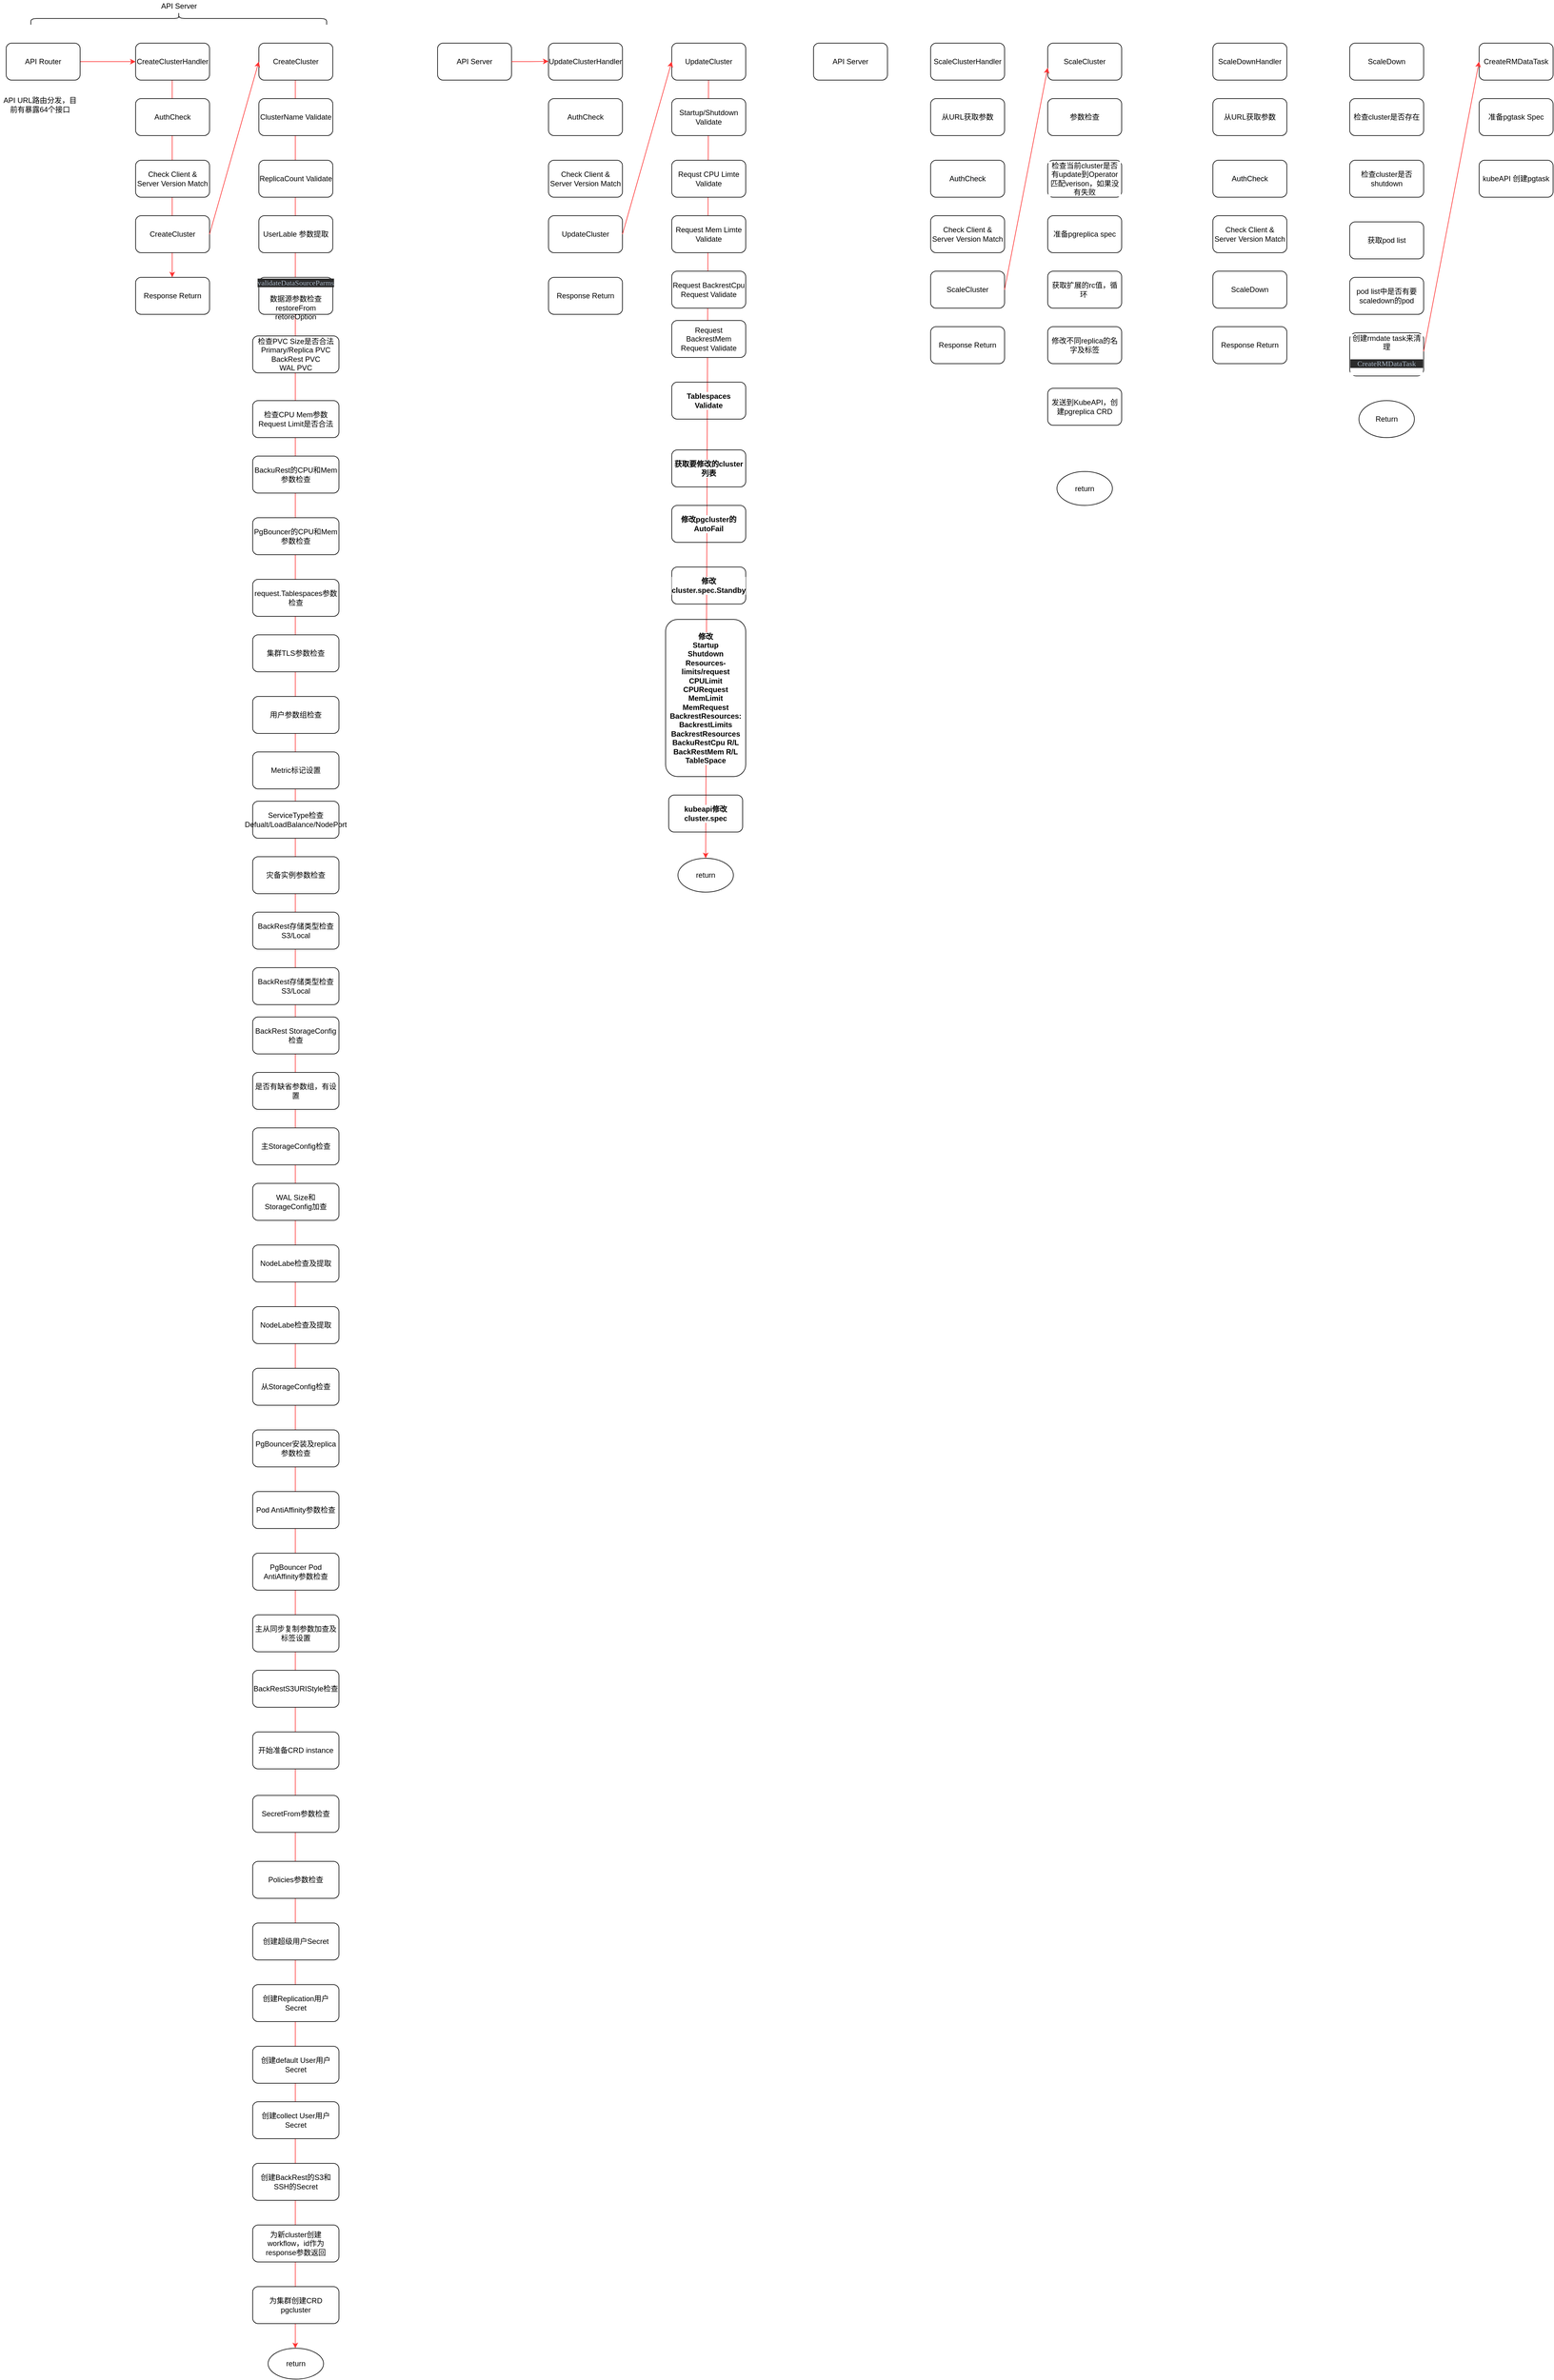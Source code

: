 <mxfile version="13.4.2" type="github" pages="6"><diagram id="e6y-2lSQlXqC9P7j0iec" name="Cluster-APIServer"><mxGraphModel dx="7025" dy="3885" grid="1" gridSize="10" guides="1" tooltips="1" connect="1" arrows="1" fold="1" page="1" pageScale="1" pageWidth="827" pageHeight="1169" math="0" shadow="0"><root><mxCell id="0"/><mxCell id="1" parent="0"/><mxCell id="fJSiDYDz8LOzyxK8Tw9L-2" value="" style="endArrow=classic;html=1;strokeColor=#FF3333;entryX=0.5;entryY=0;entryDx=0;entryDy=0;" parent="1" target="fJSiDYDz8LOzyxK8Tw9L-23" edge="1"><mxGeometry width="50" height="50" relative="1" as="geometry"><mxPoint x="1189.71" y="120" as="sourcePoint"/><mxPoint x="1189.71" y="3860" as="targetPoint"/></mxGeometry></mxCell><mxCell id="yWhdLjkU5JAQqWD6CEfC-57" value="" style="endArrow=classic;html=1;strokeColor=#FF3333;" parent="1" edge="1"><mxGeometry width="50" height="50" relative="1" as="geometry"><mxPoint x="319.41" y="100" as="sourcePoint"/><mxPoint x="319.41" y="460" as="targetPoint"/></mxGeometry></mxCell><mxCell id="yWhdLjkU5JAQqWD6CEfC-56" value="" style="endArrow=classic;html=1;strokeColor=#FF3333;" parent="1" edge="1"><mxGeometry width="50" height="50" relative="1" as="geometry"><mxPoint x="519.17" y="80" as="sourcePoint"/><mxPoint x="519.17" y="3820" as="targetPoint"/></mxGeometry></mxCell><mxCell id="yWhdLjkU5JAQqWD6CEfC-3" value="API URL路由分发，目前有暴露64个接口" style="text;html=1;strokeColor=none;fillColor=none;align=center;verticalAlign=middle;whiteSpace=wrap;rounded=0;" parent="1" vertex="1"><mxGeometry x="40" y="170" width="130" height="20" as="geometry"/></mxCell><mxCell id="yWhdLjkU5JAQqWD6CEfC-6" value="CreateClusterHandler" style="rounded=1;whiteSpace=wrap;html=1;" parent="1" vertex="1"><mxGeometry x="260" y="80" width="120" height="60" as="geometry"/></mxCell><mxCell id="yWhdLjkU5JAQqWD6CEfC-7" value="AuthCheck" style="rounded=1;whiteSpace=wrap;html=1;" parent="1" vertex="1"><mxGeometry x="260" y="170" width="120" height="60" as="geometry"/></mxCell><mxCell id="yWhdLjkU5JAQqWD6CEfC-8" value="Check Client &amp;amp; Server Version Match" style="rounded=1;whiteSpace=wrap;html=1;" parent="1" vertex="1"><mxGeometry x="260" y="270" width="120" height="60" as="geometry"/></mxCell><mxCell id="yWhdLjkU5JAQqWD6CEfC-9" value="CreateCluster" style="rounded=1;whiteSpace=wrap;html=1;" parent="1" vertex="1"><mxGeometry x="260" y="360" width="120" height="60" as="geometry"/></mxCell><mxCell id="yWhdLjkU5JAQqWD6CEfC-11" value="Response Return" style="rounded=1;whiteSpace=wrap;html=1;" parent="1" vertex="1"><mxGeometry x="260" y="460" width="120" height="60" as="geometry"/></mxCell><mxCell id="yWhdLjkU5JAQqWD6CEfC-13" value="CreateCluster" style="rounded=1;whiteSpace=wrap;html=1;" parent="1" vertex="1"><mxGeometry x="460" y="80" width="120" height="60" as="geometry"/></mxCell><mxCell id="yWhdLjkU5JAQqWD6CEfC-14" value="ClusterName Validate" style="rounded=1;whiteSpace=wrap;html=1;" parent="1" vertex="1"><mxGeometry x="460" y="170" width="120" height="60" as="geometry"/></mxCell><mxCell id="yWhdLjkU5JAQqWD6CEfC-15" value="ReplicaCount Validate" style="rounded=1;whiteSpace=wrap;html=1;" parent="1" vertex="1"><mxGeometry x="460" y="270" width="120" height="60" as="geometry"/></mxCell><mxCell id="yWhdLjkU5JAQqWD6CEfC-16" value="UserLable 参数提取" style="rounded=1;whiteSpace=wrap;html=1;" parent="1" vertex="1"><mxGeometry x="460" y="360" width="120" height="60" as="geometry"/></mxCell><mxCell id="yWhdLjkU5JAQqWD6CEfC-17" value="&lt;pre style=&quot;background-color: #2b2b2b ; color: #a9b7c6 ; font-family: &amp;#34;menlo&amp;#34; ; font-size: 9.0pt&quot;&gt;validateDataSourceParms&lt;/pre&gt;数据源参数检查&lt;br&gt;restoreFrom&lt;br&gt;retoreOption" style="rounded=1;whiteSpace=wrap;html=1;" parent="1" vertex="1"><mxGeometry x="460" y="460" width="120" height="60" as="geometry"/></mxCell><mxCell id="yWhdLjkU5JAQqWD6CEfC-20" value="检查PVC Size是否合法&lt;br&gt;Primary/Replica PVC&lt;br&gt;BackRest PVC&lt;br&gt;WAL PVC" style="rounded=1;whiteSpace=wrap;html=1;" parent="1" vertex="1"><mxGeometry x="450" y="555" width="140" height="60" as="geometry"/></mxCell><mxCell id="yWhdLjkU5JAQqWD6CEfC-21" value="检查CPU Mem参数Request Limit是否合法" style="rounded=1;whiteSpace=wrap;html=1;" parent="1" vertex="1"><mxGeometry x="450" y="660" width="140" height="60" as="geometry"/></mxCell><mxCell id="yWhdLjkU5JAQqWD6CEfC-22" value="BackuRest的CPU和Mem参数检查" style="rounded=1;whiteSpace=wrap;html=1;" parent="1" vertex="1"><mxGeometry x="450" y="750" width="140" height="60" as="geometry"/></mxCell><mxCell id="yWhdLjkU5JAQqWD6CEfC-23" value="PgBouncer的CPU和Mem参数检查" style="rounded=1;whiteSpace=wrap;html=1;" parent="1" vertex="1"><mxGeometry x="450" y="850" width="140" height="60" as="geometry"/></mxCell><mxCell id="yWhdLjkU5JAQqWD6CEfC-24" value="request.Tablespaces参数检查" style="rounded=1;whiteSpace=wrap;html=1;" parent="1" vertex="1"><mxGeometry x="450" y="950" width="140" height="60" as="geometry"/></mxCell><mxCell id="yWhdLjkU5JAQqWD6CEfC-25" value="集群TLS参数检查" style="rounded=1;whiteSpace=wrap;html=1;" parent="1" vertex="1"><mxGeometry x="450" y="1040" width="140" height="60" as="geometry"/></mxCell><mxCell id="yWhdLjkU5JAQqWD6CEfC-26" value="用户参数组检查" style="rounded=1;whiteSpace=wrap;html=1;" parent="1" vertex="1"><mxGeometry x="450" y="1140" width="140" height="60" as="geometry"/></mxCell><mxCell id="yWhdLjkU5JAQqWD6CEfC-27" value="Metric标记设置" style="rounded=1;whiteSpace=wrap;html=1;" parent="1" vertex="1"><mxGeometry x="450" y="1230" width="140" height="60" as="geometry"/></mxCell><mxCell id="yWhdLjkU5JAQqWD6CEfC-28" value="ServiceType检查&lt;br&gt;Defualt/LoadBalance/NodePort" style="rounded=1;whiteSpace=wrap;html=1;" parent="1" vertex="1"><mxGeometry x="450" y="1310" width="140" height="60" as="geometry"/></mxCell><mxCell id="yWhdLjkU5JAQqWD6CEfC-29" value="灾备实例参数检查" style="rounded=1;whiteSpace=wrap;html=1;" parent="1" vertex="1"><mxGeometry x="450" y="1400" width="140" height="60" as="geometry"/></mxCell><mxCell id="yWhdLjkU5JAQqWD6CEfC-30" value="BackRest存储类型检查&lt;br&gt;S3/Local" style="rounded=1;whiteSpace=wrap;html=1;" parent="1" vertex="1"><mxGeometry x="450" y="1490" width="140" height="60" as="geometry"/></mxCell><mxCell id="yWhdLjkU5JAQqWD6CEfC-31" value="BackRest存储类型检查&lt;br&gt;S3/Local" style="rounded=1;whiteSpace=wrap;html=1;" parent="1" vertex="1"><mxGeometry x="450" y="1580" width="140" height="60" as="geometry"/></mxCell><mxCell id="yWhdLjkU5JAQqWD6CEfC-32" value="BackRest StorageConfig&lt;br&gt;检查" style="rounded=1;whiteSpace=wrap;html=1;" parent="1" vertex="1"><mxGeometry x="450" y="1660" width="140" height="60" as="geometry"/></mxCell><mxCell id="yWhdLjkU5JAQqWD6CEfC-33" value="是否有缺省参数组，有设置" style="rounded=1;whiteSpace=wrap;html=1;" parent="1" vertex="1"><mxGeometry x="450" y="1750" width="140" height="60" as="geometry"/></mxCell><mxCell id="yWhdLjkU5JAQqWD6CEfC-34" value="主StorageConfig检查" style="rounded=1;whiteSpace=wrap;html=1;" parent="1" vertex="1"><mxGeometry x="450" y="1840" width="140" height="60" as="geometry"/></mxCell><mxCell id="yWhdLjkU5JAQqWD6CEfC-35" value="WAL Size和StorageConfig加查" style="rounded=1;whiteSpace=wrap;html=1;" parent="1" vertex="1"><mxGeometry x="450" y="1930" width="140" height="60" as="geometry"/></mxCell><mxCell id="yWhdLjkU5JAQqWD6CEfC-36" value="NodeLabe检查及提取" style="rounded=1;whiteSpace=wrap;html=1;" parent="1" vertex="1"><mxGeometry x="450" y="2030" width="140" height="60" as="geometry"/></mxCell><mxCell id="yWhdLjkU5JAQqWD6CEfC-37" value="NodeLabe检查及提取" style="rounded=1;whiteSpace=wrap;html=1;" parent="1" vertex="1"><mxGeometry x="450" y="2130" width="140" height="60" as="geometry"/></mxCell><mxCell id="yWhdLjkU5JAQqWD6CEfC-38" value="从StorageConfig检查" style="rounded=1;whiteSpace=wrap;html=1;" parent="1" vertex="1"><mxGeometry x="450" y="2230" width="140" height="60" as="geometry"/></mxCell><mxCell id="yWhdLjkU5JAQqWD6CEfC-39" value="PgBouncer安装及replica&lt;br&gt;参数检查" style="rounded=1;whiteSpace=wrap;html=1;" parent="1" vertex="1"><mxGeometry x="450" y="2330" width="140" height="60" as="geometry"/></mxCell><mxCell id="yWhdLjkU5JAQqWD6CEfC-40" value="Pod AntiAffinity参数检查" style="rounded=1;whiteSpace=wrap;html=1;" parent="1" vertex="1"><mxGeometry x="450" y="2430" width="140" height="60" as="geometry"/></mxCell><mxCell id="yWhdLjkU5JAQqWD6CEfC-41" value="PgBouncer Pod AntiAffinity参数检查" style="rounded=1;whiteSpace=wrap;html=1;" parent="1" vertex="1"><mxGeometry x="450" y="2530" width="140" height="60" as="geometry"/></mxCell><mxCell id="yWhdLjkU5JAQqWD6CEfC-42" value="主从同步复制参数加查及&lt;br&gt;标签设置" style="rounded=1;whiteSpace=wrap;html=1;" parent="1" vertex="1"><mxGeometry x="450" y="2630" width="140" height="60" as="geometry"/></mxCell><mxCell id="yWhdLjkU5JAQqWD6CEfC-43" value="BackRestS3URIStyle检查" style="rounded=1;whiteSpace=wrap;html=1;" parent="1" vertex="1"><mxGeometry x="450" y="2720" width="140" height="60" as="geometry"/></mxCell><mxCell id="yWhdLjkU5JAQqWD6CEfC-44" value="开始准备CRD instance" style="rounded=1;whiteSpace=wrap;html=1;" parent="1" vertex="1"><mxGeometry x="450" y="2820" width="140" height="60" as="geometry"/></mxCell><mxCell id="yWhdLjkU5JAQqWD6CEfC-45" value="SecretFrom参数检查" style="rounded=1;whiteSpace=wrap;html=1;" parent="1" vertex="1"><mxGeometry x="450" y="2923" width="140" height="60" as="geometry"/></mxCell><mxCell id="yWhdLjkU5JAQqWD6CEfC-46" value="Policies参数检查" style="rounded=1;whiteSpace=wrap;html=1;" parent="1" vertex="1"><mxGeometry x="450" y="3030" width="140" height="60" as="geometry"/></mxCell><mxCell id="yWhdLjkU5JAQqWD6CEfC-47" value="创建超级用户Secret" style="rounded=1;whiteSpace=wrap;html=1;" parent="1" vertex="1"><mxGeometry x="450" y="3130" width="140" height="60" as="geometry"/></mxCell><mxCell id="yWhdLjkU5JAQqWD6CEfC-48" value="创建Replication用户Secret" style="rounded=1;whiteSpace=wrap;html=1;" parent="1" vertex="1"><mxGeometry x="450" y="3230" width="140" height="60" as="geometry"/></mxCell><mxCell id="yWhdLjkU5JAQqWD6CEfC-49" value="创建default User用户Secret" style="rounded=1;whiteSpace=wrap;html=1;" parent="1" vertex="1"><mxGeometry x="450" y="3330" width="140" height="60" as="geometry"/></mxCell><mxCell id="yWhdLjkU5JAQqWD6CEfC-50" value="创建collect User用户Secret" style="rounded=1;whiteSpace=wrap;html=1;" parent="1" vertex="1"><mxGeometry x="450" y="3420" width="140" height="60" as="geometry"/></mxCell><mxCell id="yWhdLjkU5JAQqWD6CEfC-51" value="创建BackRest的S3和SSH的Secret" style="rounded=1;whiteSpace=wrap;html=1;" parent="1" vertex="1"><mxGeometry x="450" y="3520" width="140" height="60" as="geometry"/></mxCell><mxCell id="yWhdLjkU5JAQqWD6CEfC-52" value="为新cluster创建workflow，id作为response参数返回" style="rounded=1;whiteSpace=wrap;html=1;" parent="1" vertex="1"><mxGeometry x="450" y="3620" width="140" height="60" as="geometry"/></mxCell><mxCell id="yWhdLjkU5JAQqWD6CEfC-53" value="为集群创建CRD&lt;br&gt;pgcluster" style="rounded=1;whiteSpace=wrap;html=1;" parent="1" vertex="1"><mxGeometry x="450" y="3720" width="140" height="60" as="geometry"/></mxCell><mxCell id="yWhdLjkU5JAQqWD6CEfC-54" value="return" style="ellipse;whiteSpace=wrap;html=1;" parent="1" vertex="1"><mxGeometry x="475" y="3820" width="90" height="50" as="geometry"/></mxCell><mxCell id="yWhdLjkU5JAQqWD6CEfC-58" style="edgeStyle=entityRelationEdgeStyle;rounded=0;orthogonalLoop=1;jettySize=auto;html=1;exitX=1;exitY=0.5;exitDx=0;exitDy=0;entryX=0;entryY=0.5;entryDx=0;entryDy=0;strokeColor=#FF3333;" parent="1" source="yWhdLjkU5JAQqWD6CEfC-55" target="yWhdLjkU5JAQqWD6CEfC-6" edge="1"><mxGeometry relative="1" as="geometry"/></mxCell><mxCell id="yWhdLjkU5JAQqWD6CEfC-55" value="&lt;span&gt;API Router&lt;/span&gt;" style="rounded=1;whiteSpace=wrap;html=1;" parent="1" vertex="1"><mxGeometry x="50" y="80" width="120" height="60" as="geometry"/></mxCell><mxCell id="yWhdLjkU5JAQqWD6CEfC-59" value="" style="endArrow=classic;html=1;strokeColor=#FF3333;entryX=0;entryY=0.5;entryDx=0;entryDy=0;exitX=1;exitY=0.5;exitDx=0;exitDy=0;" parent="1" source="yWhdLjkU5JAQqWD6CEfC-9" target="yWhdLjkU5JAQqWD6CEfC-13" edge="1"><mxGeometry width="50" height="50" relative="1" as="geometry"><mxPoint x="200" y="200" as="sourcePoint"/><mxPoint x="250" y="150" as="targetPoint"/></mxGeometry></mxCell><mxCell id="yWhdLjkU5JAQqWD6CEfC-62" value="" style="shape=curlyBracket;whiteSpace=wrap;html=1;rounded=1;strokeWidth=1;rotation=90;" parent="1" vertex="1"><mxGeometry x="320" y="-200" width="20" height="480" as="geometry"/></mxCell><mxCell id="2" value="API Server" style="text;html=1;align=center;verticalAlign=middle;resizable=0;points=[];autosize=1;" parent="1" vertex="1"><mxGeometry x="295" y="10" width="70" height="20" as="geometry"/></mxCell><mxCell id="i99rFXXE6MLXXWbWUxIi-2" value="&lt;font color=&quot;#000000&quot;&gt;API Server&lt;br&gt;&lt;/font&gt;" style="rounded=1;whiteSpace=wrap;html=1;labelBackgroundColor=#FFFFFF;strokeWidth=1;fillColor=none;gradientColor=none;fontColor=#FFFFFF;align=center;" parent="1" vertex="1"><mxGeometry x="750" y="80" width="120" height="60" as="geometry"/></mxCell><mxCell id="i99rFXXE6MLXXWbWUxIi-3" value="&lt;font color=&quot;#000000&quot;&gt;UpdateClusterHandler&lt;br&gt;&lt;/font&gt;" style="rounded=1;whiteSpace=wrap;html=1;labelBackgroundColor=#FFFFFF;strokeWidth=1;fillColor=none;gradientColor=none;fontColor=#FFFFFF;align=center;" parent="1" vertex="1"><mxGeometry x="930" y="80" width="120" height="60" as="geometry"/></mxCell><mxCell id="i99rFXXE6MLXXWbWUxIi-4" value="AuthCheck" style="rounded=1;whiteSpace=wrap;html=1;" parent="1" vertex="1"><mxGeometry x="930" y="170" width="120" height="60" as="geometry"/></mxCell><mxCell id="i99rFXXE6MLXXWbWUxIi-5" value="Check Client &amp;amp; Server Version Match" style="rounded=1;whiteSpace=wrap;html=1;" parent="1" vertex="1"><mxGeometry x="930" y="270" width="120" height="60" as="geometry"/></mxCell><mxCell id="i99rFXXE6MLXXWbWUxIi-6" value="UpdateCluster" style="rounded=1;whiteSpace=wrap;html=1;" parent="1" vertex="1"><mxGeometry x="930" y="360" width="120" height="60" as="geometry"/></mxCell><mxCell id="i99rFXXE6MLXXWbWUxIi-7" value="Response Return" style="rounded=1;whiteSpace=wrap;html=1;" parent="1" vertex="1"><mxGeometry x="930" y="460" width="120" height="60" as="geometry"/></mxCell><mxCell id="i99rFXXE6MLXXWbWUxIi-8" value="UpdateCluster" style="rounded=1;whiteSpace=wrap;html=1;" parent="1" vertex="1"><mxGeometry x="1130" y="80" width="120" height="60" as="geometry"/></mxCell><mxCell id="i99rFXXE6MLXXWbWUxIi-9" value="Startup/Shutdown Validate" style="rounded=1;whiteSpace=wrap;html=1;" parent="1" vertex="1"><mxGeometry x="1130" y="170" width="120" height="60" as="geometry"/></mxCell><mxCell id="i99rFXXE6MLXXWbWUxIi-10" value="Requst CPU Limte Validate" style="rounded=1;whiteSpace=wrap;html=1;" parent="1" vertex="1"><mxGeometry x="1130" y="270" width="120" height="60" as="geometry"/></mxCell><mxCell id="i99rFXXE6MLXXWbWUxIi-11" value="Request Mem Limte Validate" style="rounded=1;whiteSpace=wrap;html=1;" parent="1" vertex="1"><mxGeometry x="1130" y="360" width="120" height="60" as="geometry"/></mxCell><mxCell id="i99rFXXE6MLXXWbWUxIi-12" value="Request BackrestCpu Request Validate" style="rounded=1;whiteSpace=wrap;html=1;" parent="1" vertex="1"><mxGeometry x="1130" y="450" width="120" height="60" as="geometry"/></mxCell><mxCell id="i99rFXXE6MLXXWbWUxIi-13" value="Request BackrestMem Request Validate" style="rounded=1;whiteSpace=wrap;html=1;" parent="1" vertex="1"><mxGeometry x="1130" y="530" width="120" height="60" as="geometry"/></mxCell><mxCell id="i99rFXXE6MLXXWbWUxIi-15" value="&lt;font color=&quot;#000000&quot;&gt;&lt;b&gt;获取要修改的cluster列表&lt;/b&gt;&lt;/font&gt;" style="rounded=1;whiteSpace=wrap;html=1;labelBackgroundColor=#FFFFFF;strokeWidth=1;fillColor=none;gradientColor=none;fontColor=#FFFFFF;align=center;" parent="1" vertex="1"><mxGeometry x="1130" y="740" width="120" height="60" as="geometry"/></mxCell><mxCell id="i99rFXXE6MLXXWbWUxIi-16" value="&lt;font color=&quot;#000000&quot;&gt;&lt;b&gt;修改pgcluster的AutoFail&lt;/b&gt;&lt;/font&gt;" style="rounded=1;whiteSpace=wrap;html=1;labelBackgroundColor=#FFFFFF;strokeWidth=1;fillColor=none;gradientColor=none;fontColor=#FFFFFF;align=center;" parent="1" vertex="1"><mxGeometry x="1130" y="830" width="120" height="60" as="geometry"/></mxCell><mxCell id="i99rFXXE6MLXXWbWUxIi-17" value="&lt;font color=&quot;#000000&quot;&gt;&lt;b&gt;修改&lt;br&gt;cluster.spec.Standby&lt;br&gt;&lt;/b&gt;&lt;/font&gt;" style="rounded=1;whiteSpace=wrap;html=1;labelBackgroundColor=#FFFFFF;strokeWidth=1;fillColor=none;gradientColor=none;fontColor=#FFFFFF;align=center;" parent="1" vertex="1"><mxGeometry x="1130" y="930" width="120" height="60" as="geometry"/></mxCell><mxCell id="i99rFXXE6MLXXWbWUxIi-20" value="&lt;font color=&quot;#000000&quot;&gt;&lt;b&gt;修改&lt;br&gt;Startup&lt;br&gt;Shutdown&lt;br&gt;Resources-limits/request&lt;br&gt;CPULimit&lt;br&gt;CPURequest&lt;br&gt;MemLimit&lt;br&gt;MemRequest&lt;br&gt;BackrestResources:&lt;br&gt;BackrestLimits&lt;br&gt;BackrestResources&lt;br&gt;BackuRestCpu R/L&lt;br&gt;BackRestMem R/L&lt;br&gt;TableSpace&lt;br&gt;&lt;/b&gt;&lt;/font&gt;" style="rounded=1;whiteSpace=wrap;html=1;labelBackgroundColor=#FFFFFF;strokeWidth=1;fillColor=none;gradientColor=none;fontColor=#FFFFFF;align=center;" parent="1" vertex="1"><mxGeometry x="1120" y="1015" width="130" height="255" as="geometry"/></mxCell><mxCell id="i99rFXXE6MLXXWbWUxIi-21" value="&lt;font color=&quot;#000000&quot;&gt;&lt;b&gt;kubeapi修改cluster.spec&lt;br&gt;&lt;/b&gt;&lt;/font&gt;" style="rounded=1;whiteSpace=wrap;html=1;labelBackgroundColor=#FFFFFF;strokeWidth=1;fillColor=none;gradientColor=none;fontColor=#FFFFFF;align=center;" parent="1" vertex="1"><mxGeometry x="1125" y="1300" width="120" height="60" as="geometry"/></mxCell><mxCell id="i99rFXXE6MLXXWbWUxIi-14" value="&lt;font color=&quot;#000000&quot;&gt;&lt;b&gt;Tablespaces Validate&lt;/b&gt;&lt;/font&gt;" style="rounded=1;whiteSpace=wrap;html=1;labelBackgroundColor=#FFFFFF;strokeWidth=1;fillColor=none;gradientColor=none;fontColor=#FFFFFF;align=center;" parent="1" vertex="1"><mxGeometry x="1130" y="630" width="120" height="60" as="geometry"/></mxCell><mxCell id="fJSiDYDz8LOzyxK8Tw9L-4" value="" style="endArrow=classic;html=1;strokeColor=#FF3333;entryX=0;entryY=0.5;entryDx=0;entryDy=0;exitX=1;exitY=0.5;exitDx=0;exitDy=0;" parent="1" edge="1"><mxGeometry width="50" height="50" relative="1" as="geometry"><mxPoint x="1050" y="390" as="sourcePoint"/><mxPoint x="1130" y="110" as="targetPoint"/></mxGeometry></mxCell><mxCell id="fJSiDYDz8LOzyxK8Tw9L-5" style="edgeStyle=entityRelationEdgeStyle;rounded=0;orthogonalLoop=1;jettySize=auto;html=1;entryX=0;entryY=0.5;entryDx=0;entryDy=0;strokeColor=#FF3333;exitX=1;exitY=0.5;exitDx=0;exitDy=0;" parent="1" source="i99rFXXE6MLXXWbWUxIi-2" edge="1"><mxGeometry relative="1" as="geometry"><mxPoint x="880" y="110" as="sourcePoint"/><mxPoint x="930" y="109.5" as="targetPoint"/></mxGeometry></mxCell><mxCell id="fJSiDYDz8LOzyxK8Tw9L-6" value="&lt;font color=&quot;#000000&quot;&gt;API Server&lt;br&gt;&lt;/font&gt;" style="rounded=1;whiteSpace=wrap;html=1;labelBackgroundColor=#FFFFFF;strokeWidth=1;fillColor=none;gradientColor=none;fontColor=#FFFFFF;align=center;" parent="1" vertex="1"><mxGeometry x="1360" y="80" width="120" height="60" as="geometry"/></mxCell><mxCell id="fJSiDYDz8LOzyxK8Tw9L-7" value="&lt;font color=&quot;#000000&quot;&gt;ScaleClusterHandler&lt;br&gt;&lt;/font&gt;" style="rounded=1;whiteSpace=wrap;html=1;labelBackgroundColor=#FFFFFF;strokeWidth=1;fillColor=none;gradientColor=none;fontColor=#FFFFFF;align=center;" parent="1" vertex="1"><mxGeometry x="1550" y="80" width="120" height="60" as="geometry"/></mxCell><mxCell id="fJSiDYDz8LOzyxK8Tw9L-8" value="&lt;font color=&quot;#000000&quot;&gt;ScaleCluster&lt;br&gt;&lt;/font&gt;" style="rounded=1;whiteSpace=wrap;html=1;labelBackgroundColor=#FFFFFF;strokeWidth=1;fillColor=none;gradientColor=none;fontColor=#FFFFFF;align=center;" parent="1" vertex="1"><mxGeometry x="1740" y="80" width="120" height="60" as="geometry"/></mxCell><mxCell id="fJSiDYDz8LOzyxK8Tw9L-9" value="&lt;font color=&quot;#000000&quot;&gt;从URL获取参数&lt;br&gt;&lt;/font&gt;" style="rounded=1;whiteSpace=wrap;html=1;labelBackgroundColor=#FFFFFF;strokeWidth=1;fillColor=none;gradientColor=none;fontColor=#FFFFFF;align=center;" parent="1" vertex="1"><mxGeometry x="1550" y="170" width="120" height="60" as="geometry"/></mxCell><mxCell id="fJSiDYDz8LOzyxK8Tw9L-10" value="&lt;span style=&quot;color: rgb(0 , 0 , 0) ; background-color: rgb(248 , 249 , 250)&quot;&gt;AuthCheck&lt;/span&gt;&lt;font color=&quot;#000000&quot;&gt;&lt;br&gt;&lt;/font&gt;" style="rounded=1;whiteSpace=wrap;html=1;labelBackgroundColor=#FFFFFF;strokeWidth=1;fillColor=none;gradientColor=none;fontColor=#FFFFFF;align=center;" parent="1" vertex="1"><mxGeometry x="1550" y="270" width="120" height="60" as="geometry"/></mxCell><mxCell id="fJSiDYDz8LOzyxK8Tw9L-11" value="Check Client &amp;amp; Server Version Match" style="rounded=1;whiteSpace=wrap;html=1;" parent="1" vertex="1"><mxGeometry x="1550" y="360" width="120" height="60" as="geometry"/></mxCell><mxCell id="fJSiDYDz8LOzyxK8Tw9L-12" value="ScaleCluster" style="rounded=1;whiteSpace=wrap;html=1;" parent="1" vertex="1"><mxGeometry x="1550" y="450" width="120" height="60" as="geometry"/></mxCell><mxCell id="fJSiDYDz8LOzyxK8Tw9L-13" value="Response Return" style="rounded=1;whiteSpace=wrap;html=1;" parent="1" vertex="1"><mxGeometry x="1550" y="540" width="120" height="60" as="geometry"/></mxCell><mxCell id="fJSiDYDz8LOzyxK8Tw9L-14" value="&lt;font color=&quot;#000000&quot;&gt;参数检查&lt;br&gt;&lt;/font&gt;" style="rounded=1;whiteSpace=wrap;html=1;labelBackgroundColor=#FFFFFF;strokeWidth=1;fillColor=none;gradientColor=none;fontColor=#FFFFFF;align=center;" parent="1" vertex="1"><mxGeometry x="1740" y="170" width="120" height="60" as="geometry"/></mxCell><mxCell id="fJSiDYDz8LOzyxK8Tw9L-15" value="&lt;font color=&quot;#000000&quot;&gt;检查当前cluster是否有update到Operator匹配verison，如果没有失败&lt;br&gt;&lt;/font&gt;" style="rounded=1;whiteSpace=wrap;html=1;labelBackgroundColor=#FFFFFF;strokeWidth=1;fillColor=none;gradientColor=none;fontColor=#FFFFFF;align=center;" parent="1" vertex="1"><mxGeometry x="1740" y="270" width="120" height="60" as="geometry"/></mxCell><mxCell id="fJSiDYDz8LOzyxK8Tw9L-16" value="&lt;font color=&quot;#000000&quot;&gt;准备pgreplica spec&lt;br&gt;&lt;/font&gt;" style="rounded=1;whiteSpace=wrap;html=1;labelBackgroundColor=#FFFFFF;strokeWidth=1;fillColor=none;gradientColor=none;fontColor=#FFFFFF;align=center;" parent="1" vertex="1"><mxGeometry x="1740" y="360" width="120" height="60" as="geometry"/></mxCell><mxCell id="fJSiDYDz8LOzyxK8Tw9L-17" value="&lt;font color=&quot;#000000&quot;&gt;获取扩展的rc值，循环&amp;nbsp;&lt;br&gt;&lt;/font&gt;" style="rounded=1;whiteSpace=wrap;html=1;labelBackgroundColor=#FFFFFF;strokeWidth=1;fillColor=none;gradientColor=none;fontColor=#FFFFFF;align=center;" parent="1" vertex="1"><mxGeometry x="1740" y="450" width="120" height="60" as="geometry"/></mxCell><mxCell id="fJSiDYDz8LOzyxK8Tw9L-18" value="&lt;font color=&quot;#000000&quot;&gt;修改不同replica的名字及标签&lt;br&gt;&lt;/font&gt;" style="rounded=1;whiteSpace=wrap;html=1;labelBackgroundColor=#FFFFFF;strokeWidth=1;fillColor=none;gradientColor=none;fontColor=#FFFFFF;align=center;" parent="1" vertex="1"><mxGeometry x="1740" y="540" width="120" height="60" as="geometry"/></mxCell><mxCell id="fJSiDYDz8LOzyxK8Tw9L-21" value="&lt;font color=&quot;#000000&quot;&gt;发送到KubeAPI，创建pgreplica CRD&lt;/font&gt;" style="rounded=1;whiteSpace=wrap;html=1;labelBackgroundColor=#FFFFFF;strokeWidth=1;fillColor=none;gradientColor=none;fontColor=#FFFFFF;align=center;" parent="1" vertex="1"><mxGeometry x="1740" y="640" width="120" height="60" as="geometry"/></mxCell><mxCell id="fJSiDYDz8LOzyxK8Tw9L-22" value="" style="endArrow=classic;html=1;strokeColor=#FF3333;entryX=0;entryY=0.5;entryDx=0;entryDy=0;exitX=1;exitY=0.5;exitDx=0;exitDy=0;" parent="1" source="fJSiDYDz8LOzyxK8Tw9L-12" edge="1"><mxGeometry width="50" height="50" relative="1" as="geometry"><mxPoint x="1660.0" y="400.0" as="sourcePoint"/><mxPoint x="1740" y="120" as="targetPoint"/></mxGeometry></mxCell><mxCell id="fJSiDYDz8LOzyxK8Tw9L-23" value="return" style="ellipse;whiteSpace=wrap;html=1;" parent="1" vertex="1"><mxGeometry x="1140" y="1402.5" width="90" height="55" as="geometry"/></mxCell><mxCell id="fJSiDYDz8LOzyxK8Tw9L-24" value="return" style="ellipse;whiteSpace=wrap;html=1;" parent="1" vertex="1"><mxGeometry x="1755" y="775" width="90" height="55" as="geometry"/></mxCell><mxCell id="fJSiDYDz8LOzyxK8Tw9L-25" value="&lt;font color=&quot;#000000&quot;&gt;ScaleDownHandler&lt;br&gt;&lt;/font&gt;" style="rounded=1;whiteSpace=wrap;html=1;labelBackgroundColor=#FFFFFF;strokeWidth=1;fillColor=none;gradientColor=none;fontColor=#FFFFFF;align=center;" parent="1" vertex="1"><mxGeometry x="2008" y="80" width="120" height="60" as="geometry"/></mxCell><mxCell id="fJSiDYDz8LOzyxK8Tw9L-26" value="&lt;font color=&quot;#000000&quot;&gt;从URL获取参数&lt;br&gt;&lt;/font&gt;" style="rounded=1;whiteSpace=wrap;html=1;labelBackgroundColor=#FFFFFF;strokeWidth=1;fillColor=none;gradientColor=none;fontColor=#FFFFFF;align=center;" parent="1" vertex="1"><mxGeometry x="2008" y="170" width="120" height="60" as="geometry"/></mxCell><mxCell id="fJSiDYDz8LOzyxK8Tw9L-27" value="&lt;span style=&quot;color: rgb(0 , 0 , 0) ; background-color: rgb(248 , 249 , 250)&quot;&gt;AuthCheck&lt;/span&gt;&lt;font color=&quot;#000000&quot;&gt;&lt;br&gt;&lt;/font&gt;" style="rounded=1;whiteSpace=wrap;html=1;labelBackgroundColor=#FFFFFF;strokeWidth=1;fillColor=none;gradientColor=none;fontColor=#FFFFFF;align=center;" parent="1" vertex="1"><mxGeometry x="2008" y="270" width="120" height="60" as="geometry"/></mxCell><mxCell id="fJSiDYDz8LOzyxK8Tw9L-28" value="Check Client &amp;amp; Server Version Match" style="rounded=1;whiteSpace=wrap;html=1;" parent="1" vertex="1"><mxGeometry x="2008" y="360" width="120" height="60" as="geometry"/></mxCell><mxCell id="fJSiDYDz8LOzyxK8Tw9L-29" value="ScaleDown" style="rounded=1;whiteSpace=wrap;html=1;" parent="1" vertex="1"><mxGeometry x="2008" y="450" width="120" height="60" as="geometry"/></mxCell><mxCell id="fJSiDYDz8LOzyxK8Tw9L-30" value="Response Return" style="rounded=1;whiteSpace=wrap;html=1;" parent="1" vertex="1"><mxGeometry x="2008" y="540" width="120" height="60" as="geometry"/></mxCell><mxCell id="fJSiDYDz8LOzyxK8Tw9L-31" value="ScaleDown" style="rounded=1;whiteSpace=wrap;html=1;" parent="1" vertex="1"><mxGeometry x="2230" y="80" width="120" height="60" as="geometry"/></mxCell><mxCell id="fJSiDYDz8LOzyxK8Tw9L-32" value="&lt;font color=&quot;#000000&quot;&gt;检查cluster是否存在&lt;br&gt;&lt;/font&gt;" style="rounded=1;whiteSpace=wrap;html=1;labelBackgroundColor=#FFFFFF;strokeWidth=1;fillColor=none;gradientColor=none;fontColor=#FFFFFF;align=center;" parent="1" vertex="1"><mxGeometry x="2230" y="170" width="120" height="60" as="geometry"/></mxCell><mxCell id="fJSiDYDz8LOzyxK8Tw9L-33" value="&lt;font color=&quot;#000000&quot;&gt;检查cluster是否shutdown&lt;br&gt;&lt;/font&gt;" style="rounded=1;whiteSpace=wrap;html=1;labelBackgroundColor=#FFFFFF;strokeWidth=1;fillColor=none;gradientColor=none;fontColor=#FFFFFF;align=center;" parent="1" vertex="1"><mxGeometry x="2230" y="270" width="120" height="60" as="geometry"/></mxCell><mxCell id="fJSiDYDz8LOzyxK8Tw9L-34" value="&lt;font color=&quot;#000000&quot;&gt;获取pod list&lt;br&gt;&lt;/font&gt;" style="rounded=1;whiteSpace=wrap;html=1;labelBackgroundColor=#FFFFFF;strokeWidth=1;fillColor=none;gradientColor=none;fontColor=#FFFFFF;align=center;" parent="1" vertex="1"><mxGeometry x="2230" y="370" width="120" height="60" as="geometry"/></mxCell><mxCell id="fJSiDYDz8LOzyxK8Tw9L-35" value="&lt;font color=&quot;#000000&quot;&gt;pod list中是否有要scaledown的pod&lt;br&gt;&lt;/font&gt;" style="rounded=1;whiteSpace=wrap;html=1;labelBackgroundColor=#FFFFFF;strokeWidth=1;fillColor=none;gradientColor=none;fontColor=#FFFFFF;align=center;" parent="1" vertex="1"><mxGeometry x="2230" y="460" width="120" height="60" as="geometry"/></mxCell><mxCell id="fJSiDYDz8LOzyxK8Tw9L-36" value="&lt;font color=&quot;#000000&quot;&gt;创建rmdate task来清理&lt;br&gt;&lt;/font&gt;&lt;pre style=&quot;background-color: #2b2b2b ; color: #a9b7c6 ; font-family: &amp;#34;menlo&amp;#34; ; font-size: 9.0pt&quot;&gt;CreateRMDataTask&lt;/pre&gt;" style="rounded=1;whiteSpace=wrap;html=1;labelBackgroundColor=#FFFFFF;strokeWidth=1;fillColor=none;gradientColor=none;fontColor=#FFFFFF;align=center;" parent="1" vertex="1"><mxGeometry x="2230" y="550" width="120" height="70" as="geometry"/></mxCell><mxCell id="fJSiDYDz8LOzyxK8Tw9L-37" value="CreateRMDataTask" style="rounded=1;whiteSpace=wrap;html=1;" parent="1" vertex="1"><mxGeometry x="2440" y="80" width="120" height="60" as="geometry"/></mxCell><mxCell id="fJSiDYDz8LOzyxK8Tw9L-38" value="&lt;font color=&quot;#000000&quot;&gt;Return&lt;/font&gt;" style="ellipse;whiteSpace=wrap;html=1;rounded=1;labelBackgroundColor=#FFFFFF;strokeWidth=1;fillColor=none;gradientColor=none;fontColor=#FFFFFF;align=center;" parent="1" vertex="1"><mxGeometry x="2245" y="660" width="90" height="60" as="geometry"/></mxCell><mxCell id="fJSiDYDz8LOzyxK8Tw9L-39" value="&lt;font color=&quot;#000000&quot;&gt;准备pgtask Spec&lt;br&gt;&lt;/font&gt;" style="rounded=1;whiteSpace=wrap;html=1;labelBackgroundColor=#FFFFFF;strokeWidth=1;fillColor=none;gradientColor=none;fontColor=#FFFFFF;align=center;" parent="1" vertex="1"><mxGeometry x="2440" y="170" width="120" height="60" as="geometry"/></mxCell><mxCell id="fJSiDYDz8LOzyxK8Tw9L-40" value="&lt;font color=&quot;#000000&quot;&gt;kubeAPI 创建pgtask&lt;br&gt;&lt;/font&gt;" style="rounded=1;whiteSpace=wrap;html=1;labelBackgroundColor=#FFFFFF;strokeWidth=1;fillColor=none;gradientColor=none;fontColor=#FFFFFF;align=center;" parent="1" vertex="1"><mxGeometry x="2440" y="270" width="120" height="60" as="geometry"/></mxCell><mxCell id="fJSiDYDz8LOzyxK8Tw9L-41" value="" style="endArrow=classic;html=1;strokeColor=#FF3333;entryX=0;entryY=0.5;entryDx=0;entryDy=0;exitX=1;exitY=0.5;exitDx=0;exitDy=0;" parent="1" target="fJSiDYDz8LOzyxK8Tw9L-37" edge="1"><mxGeometry width="50" height="50" relative="1" as="geometry"><mxPoint x="2350" y="580" as="sourcePoint"/><mxPoint x="2420" y="220" as="targetPoint"/></mxGeometry></mxCell></root></mxGraphModel></diagram><diagram id="2LHnsUQI_TxQHrFFFeV_" name="Operator Arch"><mxGraphModel dx="1405" dy="777" grid="1" gridSize="10" guides="1" tooltips="1" connect="1" arrows="1" fold="1" page="1" pageScale="1" pageWidth="827" pageHeight="1169" math="0" shadow="0"><root><mxCell id="5SKbVsiYGQw5b-h0bSiV-0"/><mxCell id="5SKbVsiYGQw5b-h0bSiV-1" parent="5SKbVsiYGQw5b-h0bSiV-0"/><mxCell id="5SKbVsiYGQw5b-h0bSiV-16" value="" style="endArrow=classic;html=1;strokeColor=#FF3333;exitX=0.5;exitY=1;exitDx=0;exitDy=0;entryX=0.1;entryY=0.5;entryDx=0;entryDy=0;entryPerimeter=0;" parent="5SKbVsiYGQw5b-h0bSiV-1" source="5SKbVsiYGQw5b-h0bSiV-18" target="5SKbVsiYGQw5b-h0bSiV-15" edge="1"><mxGeometry width="50" height="50" relative="1" as="geometry"><mxPoint x="870" y="530" as="sourcePoint"/><mxPoint x="920" y="480" as="targetPoint"/></mxGeometry></mxCell><mxCell id="5SKbVsiYGQw5b-h0bSiV-2" value="pgtaskController" style="rounded=1;whiteSpace=wrap;html=1;strokeWidth=1;" parent="5SKbVsiYGQw5b-h0bSiV-1" vertex="1"><mxGeometry x="250" y="530" width="120" height="60" as="geometry"/></mxCell><mxCell id="5SKbVsiYGQw5b-h0bSiV-3" value="pgclusterController" style="rounded=1;whiteSpace=wrap;html=1;strokeWidth=1;" parent="5SKbVsiYGQw5b-h0bSiV-1" vertex="1"><mxGeometry x="440" y="530" width="120" height="60" as="geometry"/></mxCell><mxCell id="5SKbVsiYGQw5b-h0bSiV-4" value="pgreplicaController" style="rounded=1;whiteSpace=wrap;html=1;strokeWidth=1;" parent="5SKbVsiYGQw5b-h0bSiV-1" vertex="1"><mxGeometry x="630" y="530" width="120" height="60" as="geometry"/></mxCell><mxCell id="5SKbVsiYGQw5b-h0bSiV-5" value="pgpolicyController" style="rounded=1;whiteSpace=wrap;html=1;strokeWidth=1;" parent="5SKbVsiYGQw5b-h0bSiV-1" vertex="1"><mxGeometry x="820" y="530" width="120" height="60" as="geometry"/></mxCell><mxCell id="5SKbVsiYGQw5b-h0bSiV-6" value="podControl&lt;span style=&quot;color: rgba(0 , 0 , 0 , 0) ; font-family: monospace ; font-size: 0px&quot;&gt;%3CmxGraphModel%3E%3Croot%3E%3CmxCell%20id%3D%220%22%2F%3E%3CmxCell%20id%3D%221%22%20parent%3D%220%22%2F%3E%3CmxCell%20id%3D%222%22%20value%3D%22pgpolicyController%22%20style%3D%22rounded%3D1%3BwhiteSpace%3Dwrap%3Bhtml%3D1%3BstrokeWidth%3D1%3B%22%20vertex%3D%221%22%20parent%3D%221%22%3E%3CmxGeometry%20x%3D%22390%22%20y%3D%22340%22%20width%3D%22120%22%20height%3D%2260%22%20as%3D%22geometry%22%2F%3E%3C%2FmxCell%3E%3C%2Froot%3E%3C%2FmxGraphModel%3E&lt;/span&gt;ler" style="rounded=1;whiteSpace=wrap;html=1;strokeWidth=1;" parent="5SKbVsiYGQw5b-h0bSiV-1" vertex="1"><mxGeometry x="1000" y="530" width="100" height="60" as="geometry"/></mxCell><mxCell id="5SKbVsiYGQw5b-h0bSiV-7" value="jobControl&lt;span style=&quot;color: rgba(0 , 0 , 0 , 0) ; font-family: monospace ; font-size: 0px&quot;&gt;%3CmxGraphModel%3E%3Croot%3E%3CmxCell%20id%3D%220%22%2F%3E%3CmxCell%20id%3D%221%22%20parent%3D%220%22%2F%3E%3CmxCell%20id%3D%222%22%20value%3D%22pgpolicyController%22%20style%3D%22rounded%3D1%3BwhiteSpace%3Dwrap%3Bhtml%3D1%3BstrokeWidth%3D1%3B%22%20vertex%3D%221%22%20parent%3D%221%22%3E%3CmxGeometry%20x%3D%22390%22%20y%3D%22340%22%20width%3D%22120%22%20height%3D%2260%22%20as%3D%22geometry%22%2F%3E%3C%2FmxCell%3E%3C%2Froot%3E%3C%2FmxGraphModel%3E&lt;/span&gt;ler" style="rounded=1;whiteSpace=wrap;html=1;strokeWidth=1;" parent="5SKbVsiYGQw5b-h0bSiV-1" vertex="1"><mxGeometry x="1170" y="530" width="120" height="60" as="geometry"/></mxCell><mxCell id="5SKbVsiYGQw5b-h0bSiV-8" value="&lt;span&gt;onAdd&lt;/span&gt;&lt;br&gt;&lt;span&gt;onUpdate&lt;/span&gt;&lt;br&gt;&lt;div&gt;&lt;span&gt;onDelete&lt;/span&gt;&lt;/div&gt;" style="rounded=1;whiteSpace=wrap;html=1;strokeWidth=1;align=left;" parent="5SKbVsiYGQw5b-h0bSiV-1" vertex="1"><mxGeometry x="270" y="610" width="70" height="60" as="geometry"/></mxCell><mxCell id="5SKbVsiYGQw5b-h0bSiV-9" value="&lt;span&gt;onAdd&lt;/span&gt;&lt;br&gt;&lt;span&gt;onUpdate&lt;/span&gt;&lt;br&gt;&lt;div&gt;&lt;span&gt;onDelete&lt;/span&gt;&lt;/div&gt;&lt;div&gt;&lt;span&gt;RunWorker&lt;/span&gt;&lt;/div&gt;" style="rounded=1;whiteSpace=wrap;html=1;strokeWidth=1;align=left;" parent="5SKbVsiYGQw5b-h0bSiV-1" vertex="1"><mxGeometry x="470" y="610" width="70" height="60" as="geometry"/></mxCell><mxCell id="5SKbVsiYGQw5b-h0bSiV-10" value="&lt;span&gt;onAdd&lt;/span&gt;&lt;br&gt;&lt;span&gt;onUpdate&lt;/span&gt;&lt;br&gt;&lt;div&gt;&lt;span&gt;onDelete&lt;/span&gt;&lt;/div&gt;" style="rounded=1;whiteSpace=wrap;html=1;strokeWidth=1;align=left;" parent="5SKbVsiYGQw5b-h0bSiV-1" vertex="1"><mxGeometry x="660" y="610" width="70" height="60" as="geometry"/></mxCell><mxCell id="5SKbVsiYGQw5b-h0bSiV-11" value="&lt;span&gt;onAdd&lt;/span&gt;&lt;br&gt;&lt;span&gt;onUpdate&lt;/span&gt;&lt;br&gt;&lt;div&gt;&lt;span&gt;onDelete&lt;/span&gt;&lt;/div&gt;" style="rounded=1;whiteSpace=wrap;html=1;strokeWidth=1;align=left;" parent="5SKbVsiYGQw5b-h0bSiV-1" vertex="1"><mxGeometry x="850" y="610" width="70" height="60" as="geometry"/></mxCell><mxCell id="5SKbVsiYGQw5b-h0bSiV-12" value="&lt;span&gt;onAdd&lt;/span&gt;&lt;br&gt;&lt;span&gt;onUpdate&lt;/span&gt;&lt;br&gt;&lt;div&gt;&lt;span&gt;onDelete&lt;/span&gt;&lt;/div&gt;" style="rounded=1;whiteSpace=wrap;html=1;strokeWidth=1;align=left;" parent="5SKbVsiYGQw5b-h0bSiV-1" vertex="1"><mxGeometry x="1027" y="610" width="70" height="60" as="geometry"/></mxCell><mxCell id="5SKbVsiYGQw5b-h0bSiV-13" value="&lt;span&gt;onAdd&lt;/span&gt;&lt;br&gt;&lt;span&gt;onUpdate&lt;/span&gt;&lt;br&gt;&lt;div&gt;&lt;span&gt;onDelete&lt;/span&gt;&lt;/div&gt;" style="rounded=1;whiteSpace=wrap;html=1;strokeWidth=1;align=left;" parent="5SKbVsiYGQw5b-h0bSiV-1" vertex="1"><mxGeometry x="1195" y="610" width="70" height="60" as="geometry"/></mxCell><mxCell id="5SKbVsiYGQw5b-h0bSiV-14" value="&lt;pre style=&quot;background-color: #2b2b2b ; color: #a9b7c6 ; font-family: &amp;#34;menlo&amp;#34; ; font-size: 9.0pt&quot;&gt;&lt;span style=&quot;color: #ffc66d&quot;&gt;addControllerGroup&lt;/span&gt;&lt;/pre&gt;" style="rounded=1;whiteSpace=wrap;html=1;strokeWidth=1;" parent="5SKbVsiYGQw5b-h0bSiV-1" vertex="1"><mxGeometry x="720" y="370" width="120" height="60" as="geometry"/></mxCell><mxCell id="5SKbVsiYGQw5b-h0bSiV-15" value="" style="shape=curlyBracket;whiteSpace=wrap;html=1;rounded=1;strokeWidth=1;rotation=90;" parent="5SKbVsiYGQw5b-h0bSiV-1" vertex="1"><mxGeometry x="769.93" y="2.5" width="20" height="980" as="geometry"/></mxCell><mxCell id="5SKbVsiYGQw5b-h0bSiV-17" value="&lt;pre style=&quot;background-color: #2b2b2b ; color: #a9b7c6 ; font-family: &amp;#34;menlo&amp;#34; ; font-size: 9.0pt&quot;&gt;NewControllerManager&lt;/pre&gt;" style="rounded=1;whiteSpace=wrap;html=1;strokeWidth=1;" parent="5SKbVsiYGQw5b-h0bSiV-1" vertex="1"><mxGeometry x="720" y="180" width="120" height="60" as="geometry"/></mxCell><mxCell id="5SKbVsiYGQw5b-h0bSiV-18" value="Main" style="rounded=1;whiteSpace=wrap;html=1;strokeWidth=1;" parent="5SKbVsiYGQw5b-h0bSiV-1" vertex="1"><mxGeometry x="720" y="90" width="120" height="60" as="geometry"/></mxCell><mxCell id="5SKbVsiYGQw5b-h0bSiV-19" value="&lt;pre style=&quot;background-color: #2b2b2b ; color: #a9b7c6 ; font-family: &amp;#34;menlo&amp;#34; ; font-size: 9.0pt&quot;&gt;controllerManager.AddGroup&lt;/pre&gt;" style="rounded=1;whiteSpace=wrap;html=1;strokeWidth=1;" parent="5SKbVsiYGQw5b-h0bSiV-1" vertex="1"><mxGeometry x="720.0" y="260" width="120" height="60" as="geometry"/></mxCell></root></mxGraphModel></diagram><diagram id="xMILbbspwZ0wlmzrvvVz" name="pgcluster Operator"><mxGraphModel dx="5620" dy="3108" grid="1" gridSize="10" guides="1" tooltips="1" connect="1" arrows="1" fold="1" page="0" pageScale="1" pageWidth="827" pageHeight="1169" math="0" shadow="0"><root><mxCell id="Tet4A5Ykn7ojSv5wKa61-0"/><mxCell id="Tet4A5Ykn7ojSv5wKa61-1" parent="Tet4A5Ykn7ojSv5wKa61-0"/><mxCell id="WuodhJGJsOka3TGEAUCe-1" value="获取cluster，查看状态如果为 processed不处理" style="rounded=1;whiteSpace=wrap;html=1;strokeWidth=1;" parent="Tet4A5Ykn7ojSv5wKa61-1" vertex="1"><mxGeometry x="250" y="330" width="120" height="60" as="geometry"/></mxCell><mxCell id="WuodhJGJsOka3TGEAUCe-2" value="将cluster obj放入队列" style="rounded=1;whiteSpace=wrap;html=1;strokeWidth=1;" parent="Tet4A5Ykn7ojSv5wKa61-1" vertex="1"><mxGeometry x="250" y="420" width="120" height="60" as="geometry"/></mxCell><mxCell id="WuodhJGJsOka3TGEAUCe-3" value="onAdd" style="ellipse;whiteSpace=wrap;html=1;strokeWidth=1;" parent="Tet4A5Ykn7ojSv5wKa61-1" vertex="1"><mxGeometry x="250" y="230" width="120" height="80" as="geometry"/></mxCell><mxCell id="WuodhJGJsOka3TGEAUCe-4" value="onDelete" style="ellipse;whiteSpace=wrap;html=1;strokeWidth=1;" parent="Tet4A5Ykn7ojSv5wKa61-1" vertex="1"><mxGeometry x="450" y="230" width="120" height="80" as="geometry"/></mxCell><mxCell id="WuodhJGJsOka3TGEAUCe-5" value="onUpdate" style="ellipse;whiteSpace=wrap;html=1;strokeWidth=1;" parent="Tet4A5Ykn7ojSv5wKa61-1" vertex="1"><mxGeometry x="660" y="230" width="120" height="80" as="geometry"/></mxCell><mxCell id="WuodhJGJsOka3TGEAUCe-6" value="RunWorker" style="ellipse;whiteSpace=wrap;html=1;strokeWidth=1;" parent="Tet4A5Ykn7ojSv5wKa61-1" vertex="1"><mxGeometry x="850" y="230" width="120" height="80" as="geometry"/></mxCell><mxCell id="WuodhJGJsOka3TGEAUCe-7" value="&lt;pre style=&quot;background-color: #2b2b2b ; color: #a9b7c6 ; font-family: &amp;#34;menlo&amp;#34; ; font-size: 9.0pt&quot;&gt;&lt;span style=&quot;color: #ffc66d&quot;&gt;waitForShutdown&lt;/span&gt;&lt;/pre&gt;判定是否接受到stop信号，是则标记退出" style="rounded=1;whiteSpace=wrap;html=1;strokeWidth=1;" parent="Tet4A5Ykn7ojSv5wKa61-1" vertex="1"><mxGeometry x="850" y="330" width="120" height="60" as="geometry"/></mxCell><mxCell id="WuodhJGJsOka3TGEAUCe-8" value="&lt;span style=&quot;background-color: rgb(43 , 43 , 43) ; color: rgb(169 , 183 , 198) ; font-family: &amp;#34;menlo&amp;#34; ; font-size: 9pt&quot;&gt;processNextItem&lt;br&gt;&lt;/span&gt;循环处理新增的Item" style="rounded=1;whiteSpace=wrap;html=1;strokeWidth=1;" parent="Tet4A5Ykn7ojSv5wKa61-1" vertex="1"><mxGeometry x="850" y="420" width="120" height="60" as="geometry"/></mxCell><mxCell id="2" value="&lt;div&gt;RunWorker是一个长时间运行的函数，它将连续调用&lt;/div&gt;&lt;div&gt;processNextWorkItem函数用于读取和处理消息&lt;span&gt;工作队列。&lt;/span&gt;&lt;/div&gt;" style="text;html=1;align=center;verticalAlign=middle;resizable=0;points=[];autosize=1;" parent="Tet4A5Ykn7ojSv5wKa61-1" vertex="1"><mxGeometry x="745" y="180" width="330" height="30" as="geometry"/></mxCell><mxCell id="WuodhJGJsOka3TGEAUCe-9" value="&lt;pre style=&quot;background-color: #2b2b2b ; color: #a9b7c6 ; font-family: &amp;#34;menlo&amp;#34; ; font-size: 9.0pt&quot;&gt;&lt;span style=&quot;color: #ffc66d&quot;&gt;processNextItem&lt;/span&gt;&lt;/pre&gt;" style="ellipse;whiteSpace=wrap;html=1;strokeWidth=1;" parent="Tet4A5Ykn7ojSv5wKa61-1" vertex="1"><mxGeometry x="1060" y="230" width="120" height="80" as="geometry"/></mxCell><mxCell id="WuodhJGJsOka3TGEAUCe-10" value="检查是否标记退出，是则退出循环" style="rounded=1;whiteSpace=wrap;html=1;strokeWidth=1;" parent="Tet4A5Ykn7ojSv5wKa61-1" vertex="1"><mxGeometry x="1060" y="330" width="120" height="60" as="geometry"/></mxCell><mxCell id="WuodhJGJsOka3TGEAUCe-11" value="判定pgcluster相关的Deployment是否已经创建，是则退出不处理；" style="rounded=1;whiteSpace=wrap;html=1;strokeWidth=1;" parent="Tet4A5Ykn7ojSv5wKa61-1" vertex="1"><mxGeometry x="1060" y="420" width="120" height="60" as="geometry"/></mxCell><mxCell id="WuodhJGJsOka3TGEAUCe-12" value="判定pgcluster是否已经创建，否则退出不处理；重试" style="rounded=1;whiteSpace=wrap;html=1;strokeWidth=1;" parent="Tet4A5Ykn7ojSv5wKa61-1" vertex="1"><mxGeometry x="1060" y="510" width="120" height="60" as="geometry"/></mxCell><mxCell id="OV9-m6dmQ-1NdaY5KtbN-7" style="edgeStyle=orthogonalEdgeStyle;rounded=0;orthogonalLoop=1;jettySize=auto;html=1;exitX=0;exitY=0.5;exitDx=0;exitDy=0;entryX=0;entryY=0.5;entryDx=0;entryDy=0;strokeColor=#FF3333;" parent="Tet4A5Ykn7ojSv5wKa61-1" source="WuodhJGJsOka3TGEAUCe-15" target="WuodhJGJsOka3TGEAUCe-47" edge="1"><mxGeometry relative="1" as="geometry"/></mxCell><mxCell id="WuodhJGJsOka3TGEAUCe-15" value="RestoreFrom！=“”&lt;br&gt;是备份恢复" style="rhombus;whiteSpace=wrap;html=1;strokeWidth=1;" parent="Tet4A5Ykn7ojSv5wKa61-1" vertex="1"><mxGeometry x="1060" y="610" width="120" height="80" as="geometry"/></mxCell><mxCell id="WuodhJGJsOka3TGEAUCe-16" value="&lt;pre style=&quot;background-color: #2b2b2b ; color: #a9b7c6 ; font-family: &amp;#34;menlo&amp;#34; ; font-size: 9.0pt&quot;&gt;&lt;span style=&quot;color: #ffc66d&quot;&gt;AddBootstrapRepo&lt;/span&gt;&lt;/pre&gt;创建BackRestRepo的Deployment" style="rounded=1;whiteSpace=wrap;html=1;strokeWidth=1;fillColor=#ffe6cc;strokeColor=#d79b00;" parent="Tet4A5Ykn7ojSv5wKa61-1" vertex="1"><mxGeometry x="1060" y="720" width="120" height="60" as="geometry"/></mxCell><mxCell id="WuodhJGJsOka3TGEAUCe-17" value="&lt;pre style=&quot;background-color: #2b2b2b ; color: #a9b7c6 ; font-family: &amp;#34;menlo&amp;#34; ; font-size: 9.0pt&quot;&gt;&lt;span style=&quot;color: #ffc66d&quot;&gt;AddBootstrapRepo&lt;/span&gt;&lt;/pre&gt;" style="ellipse;whiteSpace=wrap;html=1;strokeWidth=1;fillColor=#ffe6cc;strokeColor=#d79b00;" parent="Tet4A5Ykn7ojSv5wKa61-1" vertex="1"><mxGeometry x="1250" y="230" width="120" height="80" as="geometry"/></mxCell><mxCell id="WuodhJGJsOka3TGEAUCe-18" value="判定restoreFrom的cluster的BackRest是否创建" style="rounded=1;whiteSpace=wrap;html=1;strokeWidth=1;" parent="Tet4A5Ykn7ojSv5wKa61-1" vertex="1"><mxGeometry x="1250" y="330" width="120" height="60" as="geometry"/></mxCell><mxCell id="WuodhJGJsOka3TGEAUCe-19" value="&lt;span style=&quot;background-color: rgb(43 , 43 , 43) ; color: rgb(169 , 183 , 198) ; font-family: &amp;#34;menlo&amp;#34; ; font-size: 9pt&quot;&gt;CreateRepoDeployment&lt;br&gt;&lt;/span&gt;创建Repo Deployment" style="rounded=1;whiteSpace=wrap;html=1;strokeWidth=1;" parent="Tet4A5Ykn7ojSv5wKa61-1" vertex="1"><mxGeometry x="1250" y="420" width="120" height="60" as="geometry"/></mxCell><mxCell id="WuodhJGJsOka3TGEAUCe-20" value="&lt;pre style=&quot;background-color: #2b2b2b ; color: #a9b7c6 ; font-family: &amp;#34;menlo&amp;#34; ; font-size: 9.0pt&quot;&gt;AddClusterBootstrap&lt;/pre&gt;处理bootstrapping" style="rounded=1;whiteSpace=wrap;html=1;strokeWidth=1;fillColor=#f8cecc;strokeColor=#b85450;" parent="Tet4A5Ykn7ojSv5wKa61-1" vertex="1"><mxGeometry x="1060" y="820" width="120" height="60" as="geometry"/></mxCell><mxCell id="WuodhJGJsOka3TGEAUCe-21" value="&lt;pre style=&quot;background-color: #2b2b2b ; color: #a9b7c6 ; font-family: &amp;#34;menlo&amp;#34; ; font-size: 9.0pt&quot;&gt;AddClusterBootstrap&lt;/pre&gt;" style="ellipse;whiteSpace=wrap;html=1;strokeWidth=1;" parent="Tet4A5Ykn7ojSv5wKa61-1" vertex="1"><mxGeometry x="1520" y="235" width="120" height="80" as="geometry"/></mxCell><mxCell id="WuodhJGJsOka3TGEAUCe-22" value="创建PGHAConfigMap" style="rounded=1;whiteSpace=wrap;html=1;strokeWidth=1;" parent="Tet4A5Ykn7ojSv5wKa61-1" vertex="1"><mxGeometry x="1520" y="335" width="120" height="60" as="geometry"/></mxCell><mxCell id="WuodhJGJsOka3TGEAUCe-23" value="&lt;pre style=&quot;background-color: rgb(43 , 43 , 43) ; font-family: &amp;#34;menlo&amp;#34; ; font-size: 9pt&quot;&gt;&lt;font color=&quot;#ffd966&quot;&gt;CreateMissingPostgreSQLVolumes&lt;/font&gt;&lt;/pre&gt;&lt;pre style=&quot;font-family: &amp;#34;menlo&amp;#34; ; font-size: 9pt&quot;&gt;&lt;span style=&quot;background-color: rgb(255 , 255 , 255)&quot;&gt;创建pvc dataVolume walVolume tablespaceVolume&lt;/span&gt;&lt;/pre&gt;" style="rounded=1;whiteSpace=wrap;html=1;strokeWidth=1;" parent="Tet4A5Ykn7ojSv5wKa61-1" vertex="1"><mxGeometry x="1520" y="425" width="120" height="60" as="geometry"/></mxCell><mxCell id="WuodhJGJsOka3TGEAUCe-24" value="添加BootstrapJob&lt;br&gt;&lt;pre style=&quot;background-color: #2b2b2b ; color: #a9b7c6 ; font-family: &amp;#34;menlo&amp;#34; ; font-size: 9.0pt&quot;&gt;addClusterBootstrapJob&lt;/pre&gt;" style="rounded=1;whiteSpace=wrap;html=1;strokeWidth=1;" parent="Tet4A5Ykn7ojSv5wKa61-1" vertex="1"><mxGeometry x="1520" y="515" width="120" height="60" as="geometry"/></mxCell><mxCell id="WuodhJGJsOka3TGEAUCe-25" value="设置cluster的状态为&lt;br&gt;&lt;pre style=&quot;background-color: #2b2b2b ; color: #a9b7c6 ; font-family: &amp;#34;menlo&amp;#34; ; font-size: 9.0pt&quot;&gt;&lt;span style=&quot;color: #9876aa ; font-style: italic&quot;&gt;PgclusterStateBootstrapping&lt;/span&gt;&lt;/pre&gt;" style="rounded=1;whiteSpace=wrap;html=1;strokeWidth=1;" parent="Tet4A5Ykn7ojSv5wKa61-1" vertex="1"><mxGeometry x="1520" y="605" width="120" height="60" as="geometry"/></mxCell><mxCell id="WuodhJGJsOka3TGEAUCe-26" value="" style="endArrow=classic;html=1;strokeColor=#FF3333;exitX=1;exitY=0.25;exitDx=0;exitDy=0;entryX=-0.017;entryY=0.663;entryDx=0;entryDy=0;entryPerimeter=0;" parent="Tet4A5Ykn7ojSv5wKa61-1" source="WuodhJGJsOka3TGEAUCe-16" target="WuodhJGJsOka3TGEAUCe-17" edge="1"><mxGeometry width="50" height="50" relative="1" as="geometry"><mxPoint x="1290" y="661" as="sourcePoint"/><mxPoint x="1380" y="450" as="targetPoint"/></mxGeometry></mxCell><mxCell id="WuodhJGJsOka3TGEAUCe-27" value="" style="endArrow=classic;html=1;strokeColor=#FF3333;exitX=1;exitY=0.25;exitDx=0;exitDy=0;entryX=-0.033;entryY=0.625;entryDx=0;entryDy=0;entryPerimeter=0;" parent="Tet4A5Ykn7ojSv5wKa61-1" source="WuodhJGJsOka3TGEAUCe-20" target="WuodhJGJsOka3TGEAUCe-21" edge="1"><mxGeometry width="50" height="50" relative="1" as="geometry"><mxPoint x="1330" y="530" as="sourcePoint"/><mxPoint x="1380" y="480" as="targetPoint"/></mxGeometry></mxCell><mxCell id="WuodhJGJsOka3TGEAUCe-28" value="&lt;pre style=&quot;background-color: #2b2b2b ; color: #a9b7c6 ; font-family: &amp;#34;menlo&amp;#34; ; font-size: 9.0pt&quot;&gt;&lt;span style=&quot;color: #ffc66d&quot;&gt;addClusterBootstrapJob&lt;/span&gt;&lt;/pre&gt;" style="ellipse;whiteSpace=wrap;html=1;strokeWidth=1;" parent="Tet4A5Ykn7ojSv5wKa61-1" vertex="1"><mxGeometry x="1790" y="235" width="120" height="80" as="geometry"/></mxCell><mxCell id="WuodhJGJsOka3TGEAUCe-29" value="创建Bootstrap的Job Spec&lt;br&gt;&lt;pre style=&quot;background-color: #2b2b2b ; color: #a9b7c6 ; font-family: &amp;#34;menlo&amp;#34; ; font-size: 9.0pt&quot;&gt;&lt;span style=&quot;color: #ffc66d&quot;&gt;getBootstrapJobFields&lt;/span&gt;&lt;/pre&gt;" style="rounded=1;whiteSpace=wrap;html=1;strokeWidth=1;" parent="Tet4A5Ykn7ojSv5wKa61-1" vertex="1"><mxGeometry x="1790" y="340" width="120" height="60" as="geometry"/></mxCell><mxCell id="WuodhJGJsOka3TGEAUCe-30" value="如果WAL stroragetype设置，&lt;br&gt;&lt;pre style=&quot;background-color: #2b2b2b ; color: #a9b7c6 ; font-family: &amp;#34;menlo&amp;#34; ; font-size: 9.0pt&quot;&gt;AddWALVolumeAndMountsToPostgreSQL&lt;/pre&gt;" style="rounded=1;whiteSpace=wrap;html=1;strokeWidth=1;" parent="Tet4A5Ykn7ojSv5wKa61-1" vertex="1"><mxGeometry x="1790" y="425" width="120" height="60" as="geometry"/></mxCell><mxCell id="WuodhJGJsOka3TGEAUCe-31" value="重置容器镜像" style="rounded=1;whiteSpace=wrap;html=1;strokeWidth=1;" parent="Tet4A5Ykn7ojSv5wKa61-1" vertex="1"><mxGeometry x="1790" y="515" width="120" height="60" as="geometry"/></mxCell><mxCell id="WuodhJGJsOka3TGEAUCe-34" value="发送给kubeAPI创建Job" style="rounded=1;whiteSpace=wrap;html=1;strokeWidth=1;" parent="Tet4A5Ykn7ojSv5wKa61-1" vertex="1"><mxGeometry x="1790" y="610" width="120" height="60" as="geometry"/></mxCell><mxCell id="WuodhJGJsOka3TGEAUCe-37" value="" style="endArrow=classic;html=1;strokeColor=#FF3333;entryX=0;entryY=1;entryDx=0;entryDy=0;exitX=1;exitY=0.25;exitDx=0;exitDy=0;" parent="Tet4A5Ykn7ojSv5wKa61-1" source="WuodhJGJsOka3TGEAUCe-24" target="WuodhJGJsOka3TGEAUCe-28" edge="1"><mxGeometry width="50" height="50" relative="1" as="geometry"><mxPoint x="1120" y="510" as="sourcePoint"/><mxPoint x="1170" y="460" as="targetPoint"/></mxGeometry></mxCell><mxCell id="WuodhJGJsOka3TGEAUCe-38" value="&lt;pre style=&quot;background-color: #2b2b2b ; color: #a9b7c6 ; font-family: &amp;#34;menlo&amp;#34; ; font-size: 9.0pt&quot;&gt;&lt;span style=&quot;color: #ffc66d&quot;&gt;getBootstrapJobFields&lt;/span&gt;&lt;/pre&gt;" style="ellipse;whiteSpace=wrap;html=1;strokeWidth=1;" parent="Tet4A5Ykn7ojSv5wKa61-1" vertex="1"><mxGeometry x="2020" y="235" width="120" height="80" as="geometry"/></mxCell><mxCell id="WuodhJGJsOka3TGEAUCe-39" value="&lt;pre style=&quot;background-color: #2b2b2b ; color: #a9b7c6 ; font-family: &amp;#34;menlo&amp;#34; ; font-size: 9.0pt&quot;&gt;getClusterDeploymentFields&lt;/pre&gt;&lt;pre style=&quot;background-color: #2b2b2b ; color: #a9b7c6 ; font-family: &amp;#34;menlo&amp;#34; ; font-size: 9.0pt&quot;&gt;准备BootstrapFiles&lt;/pre&gt;" style="rounded=1;whiteSpace=wrap;html=1;strokeWidth=1;" parent="Tet4A5Ykn7ojSv5wKa61-1" vertex="1"><mxGeometry x="2020" y="340" width="120" height="60" as="geometry"/></mxCell><mxCell id="WuodhJGJsOka3TGEAUCe-40" value="&lt;pre style=&quot;background-color: #2b2b2b ; color: #a9b7c6 ; font-family: &amp;#34;menlo&amp;#34; ; font-size: 9.0pt&quot;&gt;getClusterDeploymentFields&lt;/pre&gt;" style="ellipse;whiteSpace=wrap;html=1;strokeWidth=1;" parent="Tet4A5Ykn7ojSv5wKa61-1" vertex="1"><mxGeometry x="2240" y="235" width="120" height="80" as="geometry"/></mxCell><mxCell id="WuodhJGJsOka3TGEAUCe-41" value="" style="endArrow=classic;html=1;strokeColor=#FF3333;" parent="Tet4A5Ykn7ojSv5wKa61-1" source="WuodhJGJsOka3TGEAUCe-29" target="WuodhJGJsOka3TGEAUCe-38" edge="1"><mxGeometry width="50" height="50" relative="1" as="geometry"><mxPoint x="1910" y="430" as="sourcePoint"/><mxPoint x="1960" y="380" as="targetPoint"/></mxGeometry></mxCell><mxCell id="WuodhJGJsOka3TGEAUCe-42" value="" style="endArrow=classic;html=1;strokeColor=#FF3333;" parent="Tet4A5Ykn7ojSv5wKa61-1" edge="1"><mxGeometry width="50" height="50" relative="1" as="geometry"><mxPoint x="2130" y="339.996" as="sourcePoint"/><mxPoint x="2248.992" y="290.843" as="targetPoint"/></mxGeometry></mxCell><mxCell id="WuodhJGJsOka3TGEAUCe-43" value="获取restore opts参数&lt;br&gt;调整" style="rounded=1;whiteSpace=wrap;html=1;strokeWidth=1;" parent="Tet4A5Ykn7ojSv5wKa61-1" vertex="1"><mxGeometry x="2020" y="425" width="120" height="60" as="geometry"/></mxCell><mxCell id="WuodhJGJsOka3TGEAUCe-44" value="判定源Cluster是否存在，及状态是否是shutdown" style="rounded=1;whiteSpace=wrap;html=1;strokeWidth=1;" parent="Tet4A5Ykn7ojSv5wKa61-1" vertex="1"><mxGeometry x="2020" y="515" width="120" height="60" as="geometry"/></mxCell><mxCell id="WuodhJGJsOka3TGEAUCe-45" value="准备环境变量" style="rounded=1;whiteSpace=wrap;html=1;strokeWidth=1;" parent="Tet4A5Ykn7ojSv5wKa61-1" vertex="1"><mxGeometry x="2020" y="610" width="120" height="60" as="geometry"/></mxCell><mxCell id="WuodhJGJsOka3TGEAUCe-46" value="如果是S3上恢复，准备S3环境变量" style="rounded=1;whiteSpace=wrap;html=1;strokeWidth=1;" parent="Tet4A5Ykn7ojSv5wKa61-1" vertex="1"><mxGeometry x="2020" y="700" width="120" height="60" as="geometry"/></mxCell><mxCell id="WuodhJGJsOka3TGEAUCe-47" value="设置pgcluter的状态为&lt;br&gt;pgClusterStateProcessed" style="rounded=1;whiteSpace=wrap;html=1;strokeWidth=1;" parent="Tet4A5Ykn7ojSv5wKa61-1" vertex="1"><mxGeometry x="1060" y="940" width="120" height="60" as="geometry"/></mxCell><mxCell id="WuodhJGJsOka3TGEAUCe-48" value="AddClusterBase" style="rounded=1;whiteSpace=wrap;html=1;strokeWidth=1;fillColor=#d80073;strokeColor=#A50040;fontColor=#ffffff;" parent="Tet4A5Ykn7ojSv5wKa61-1" vertex="1"><mxGeometry x="1060" y="1050" width="120" height="60" as="geometry"/></mxCell><mxCell id="WuodhJGJsOka3TGEAUCe-49" value="AddClusterBase" style="ellipse;whiteSpace=wrap;html=1;strokeWidth=1;fillColor=#d80073;strokeColor=#A50040;fontColor=#ffffff;" parent="Tet4A5Ykn7ojSv5wKa61-1" vertex="1"><mxGeometry x="1460" y="860" width="120" height="80" as="geometry"/></mxCell><mxCell id="WuodhJGJsOka3TGEAUCe-52" value="" style="edgeStyle=orthogonalEdgeStyle;curved=1;rounded=0;orthogonalLoop=1;jettySize=auto;html=1;strokeColor=#FF3333;" parent="Tet4A5Ykn7ojSv5wKa61-1" source="WuodhJGJsOka3TGEAUCe-50" target="WuodhJGJsOka3TGEAUCe-51" edge="1"><mxGeometry relative="1" as="geometry"/></mxCell><mxCell id="WuodhJGJsOka3TGEAUCe-50" value="&lt;br&gt;&lt;span style=&quot;background-color: rgb(43 , 43 , 43) ; color: rgb(169 , 183 , 198) ; font-family: &amp;#34;menlo&amp;#34; ; font-size: 9pt&quot;&gt;CreateMissingPostgreSQLVolumes&lt;br&gt;&lt;/span&gt;创建PVC" style="rounded=1;whiteSpace=wrap;html=1;strokeWidth=1;" parent="Tet4A5Ykn7ojSv5wKa61-1" vertex="1"><mxGeometry x="1460" y="970" width="120" height="60" as="geometry"/></mxCell><mxCell id="WuodhJGJsOka3TGEAUCe-51" value="&lt;span style=&quot;background-color: rgb(43 , 43 , 43) ; color: rgb(169 , 183 , 198) ; font-family: &amp;#34;menlo&amp;#34; ; font-size: 9pt&quot;&gt;addClusterCreateMissingService&lt;/span&gt;建Service" style="rounded=1;whiteSpace=wrap;html=1;strokeWidth=1;" parent="Tet4A5Ykn7ojSv5wKa61-1" vertex="1"><mxGeometry x="1460" y="1078" width="120" height="60" as="geometry"/></mxCell><mxCell id="WuodhJGJsOka3TGEAUCe-53" value="&lt;pre style=&quot;background-color: #2b2b2b ; color: #a9b7c6 ; font-family: &amp;#34;menlo&amp;#34; ; font-size: 9.0pt&quot;&gt;CreatePGHAConfigMap&lt;/pre&gt;" style="rounded=1;whiteSpace=wrap;html=1;strokeWidth=1;" parent="Tet4A5Ykn7ojSv5wKa61-1" vertex="1"><mxGeometry x="1460" y="1180" width="120" height="60" as="geometry"/></mxCell><mxCell id="WuodhJGJsOka3TGEAUCe-54" value="&lt;pre style=&quot;background-color: #2b2b2b ; color: #a9b7c6 ; font-family: &amp;#34;menlo&amp;#34; ; font-size: 9.0pt&quot;&gt;annotateBackrestSecret&lt;/pre&gt;" style="rounded=1;whiteSpace=wrap;html=1;strokeWidth=1;" parent="Tet4A5Ykn7ojSv5wKa61-1" vertex="1"><mxGeometry x="1460" y="1290" width="120" height="60" as="geometry"/></mxCell><mxCell id="WuodhJGJsOka3TGEAUCe-55" value="&lt;pre style=&quot;background-color: #2b2b2b ; color: #a9b7c6 ; font-family: &amp;#34;menlo&amp;#34; ; font-size: 9.0pt&quot;&gt;addClusterDeployments&lt;/pre&gt;" style="rounded=1;whiteSpace=wrap;html=1;strokeWidth=1;" parent="Tet4A5Ykn7ojSv5wKa61-1" vertex="1"><mxGeometry x="1460" y="1410" width="120" height="60" as="geometry"/></mxCell><mxCell id="WuodhJGJsOka3TGEAUCe-56" value="&lt;pre style=&quot;background-color: #2b2b2b ; color: #a9b7c6 ; font-family: &amp;#34;menlo&amp;#34; ; font-size: 9.0pt&quot;&gt;ScaleClusterDeployments&lt;/pre&gt;" style="rounded=1;whiteSpace=wrap;html=1;strokeWidth=1;" parent="Tet4A5Ykn7ojSv5wKa61-1" vertex="1"><mxGeometry x="1460" y="1530" width="120" height="60" as="geometry"/></mxCell><mxCell id="OV9-m6dmQ-1NdaY5KtbN-2" value="EventClusterCreate&lt;br&gt;发送ClusterCreate事件" style="rounded=1;whiteSpace=wrap;html=1;strokeWidth=1;" parent="Tet4A5Ykn7ojSv5wKa61-1" vertex="1"><mxGeometry x="1460" y="1610" width="120" height="60" as="geometry"/></mxCell><mxCell id="OV9-m6dmQ-1NdaY5KtbN-3" value="spec.Replicas !=&quot;&quot;&lt;br&gt;创建replica" style="rounded=1;whiteSpace=wrap;html=1;strokeWidth=1;" parent="Tet4A5Ykn7ojSv5wKa61-1" vertex="1"><mxGeometry x="1460" y="1710" width="120" height="60" as="geometry"/></mxCell><mxCell id="OV9-m6dmQ-1NdaY5KtbN-4" value="为每一个Replicas创建一个CRD，准备spec" style="rounded=1;whiteSpace=wrap;html=1;strokeWidth=1;" parent="Tet4A5Ykn7ojSv5wKa61-1" vertex="1"><mxGeometry x="1460" y="1800" width="120" height="60" as="geometry"/></mxCell><mxCell id="OV9-m6dmQ-1NdaY5KtbN-5" value="发送给KubeAPI创建" style="rounded=1;whiteSpace=wrap;html=1;strokeWidth=1;" parent="Tet4A5Ykn7ojSv5wKa61-1" vertex="1"><mxGeometry x="1460" y="1890" width="120" height="60" as="geometry"/></mxCell><mxCell id="OV9-m6dmQ-1NdaY5KtbN-6" value="准备ClusterSpec的结构&lt;br&gt;IsInit = True" style="rounded=1;whiteSpace=wrap;html=1;strokeWidth=1;" parent="Tet4A5Ykn7ojSv5wKa61-1" vertex="1"><mxGeometry x="2240" y="340" width="120" height="60" as="geometry"/></mxCell><mxCell id="OV9-m6dmQ-1NdaY5KtbN-8" value="&lt;div&gt;AddClusterBase为集群创建所有部署(以及各种其他支持)&lt;/div&gt;&lt;div&gt;资源，比如Service,ConfigMap,Secret等等)，但是将它们缩放为0。这&lt;/div&gt;&lt;div&gt;. 确保在需要时存在所有部署，以正确编排初始化&lt;/div&gt;&lt;div&gt;/cluster，例如，我们需要确保主DB部署资源已经创建&lt;/div&gt;&lt;div&gt;使repo部署变成online，因为这将使主数据库Online需使用。&lt;/div&gt;" style="text;html=1;align=left;verticalAlign=middle;resizable=0;points=[];autosize=1;" parent="Tet4A5Ykn7ojSv5wKa61-1" vertex="1"><mxGeometry x="1350" y="760" width="380" height="80" as="geometry"/></mxCell><mxCell id="OV9-m6dmQ-1NdaY5KtbN-9" value="判定cluster State ==&amp;nbsp;&lt;br&gt;&lt;span style=&quot;color: rgb(152 , 118 , 170) ; font-style: italic ; background-color: rgb(43 , 43 , 43) ; font-family: &amp;#34;menlo&amp;#34; ; font-size: 9pt&quot;&gt;PgclusterStateBootstrapped&lt;/span&gt;" style="rhombus;whiteSpace=wrap;html=1;strokeWidth=1;align=center;" parent="Tet4A5Ykn7ojSv5wKa61-1" vertex="1"><mxGeometry x="640" y="345" width="160" height="80" as="geometry"/></mxCell><mxCell id="OV9-m6dmQ-1NdaY5KtbN-12" value="AddClusterBase" style="rounded=1;whiteSpace=wrap;html=1;strokeWidth=1;fillColor=#d80073;strokeColor=#A50040;fontColor=#ffffff;" parent="Tet4A5Ykn7ojSv5wKa61-1" vertex="1"><mxGeometry x="660" y="480" width="120" height="60" as="geometry"/></mxCell><mxCell id="OV9-m6dmQ-1NdaY5KtbN-13" value="True" style="endArrow=classic;html=1;strokeColor=#FF3333;exitX=0.5;exitY=1;exitDx=0;exitDy=0;entryX=0.5;entryY=0;entryDx=0;entryDy=0;" parent="Tet4A5Ykn7ojSv5wKa61-1" source="OV9-m6dmQ-1NdaY5KtbN-9" target="OV9-m6dmQ-1NdaY5KtbN-12" edge="1"><mxGeometry width="50" height="50" relative="1" as="geometry"><mxPoint x="790" y="560" as="sourcePoint"/><mxPoint x="840" y="510" as="targetPoint"/></mxGeometry></mxCell><mxCell id="OV9-m6dmQ-1NdaY5KtbN-14" value="&lt;span&gt;需要shutdown？&lt;br&gt;&lt;br&gt;&lt;/span&gt;" style="rhombus;whiteSpace=wrap;html=1;strokeWidth=1;align=center;" parent="Tet4A5Ykn7ojSv5wKa61-1" vertex="1"><mxGeometry x="640" y="585" width="160" height="65" as="geometry"/></mxCell><mxCell id="OV9-m6dmQ-1NdaY5KtbN-15" value="&lt;pre style=&quot;background-color: #2b2b2b ; color: #a9b7c6 ; font-family: &amp;#34;menlo&amp;#34; ; font-size: 9.0pt&quot;&gt;ShutdownCluster&lt;/pre&gt;" style="rounded=1;whiteSpace=wrap;html=1;strokeWidth=1;align=center;" parent="Tet4A5Ykn7ojSv5wKa61-1" vertex="1"><mxGeometry x="660" y="680" width="120" height="60" as="geometry"/></mxCell><mxCell id="OV9-m6dmQ-1NdaY5KtbN-16" value="&lt;span&gt;需要startup？&lt;br&gt;&lt;br&gt;&lt;/span&gt;" style="rhombus;whiteSpace=wrap;html=1;strokeWidth=1;align=center;" parent="Tet4A5Ykn7ojSv5wKa61-1" vertex="1"><mxGeometry x="640" y="780" width="160" height="65" as="geometry"/></mxCell><mxCell id="OV9-m6dmQ-1NdaY5KtbN-17" value="&lt;pre style=&quot;background-color: #2b2b2b ; color: #a9b7c6 ; font-family: &amp;#34;menlo&amp;#34; ; font-size: 9.0pt&quot;&gt;&lt;pre style=&quot;font-family: &amp;#34;menlo&amp;#34; ; font-size: 9pt&quot;&gt;StartupCluster&lt;/pre&gt;&lt;/pre&gt;" style="rounded=1;whiteSpace=wrap;html=1;strokeWidth=1;align=center;" parent="Tet4A5Ykn7ojSv5wKa61-1" vertex="1"><mxGeometry x="660" y="880" width="120" height="60" as="geometry"/></mxCell><mxCell id="OV9-m6dmQ-1NdaY5KtbN-18" value="&lt;span&gt;autofail 标记改变&lt;br&gt;&lt;/span&gt;" style="rhombus;whiteSpace=wrap;html=1;strokeWidth=1;align=center;" parent="Tet4A5Ykn7ojSv5wKa61-1" vertex="1"><mxGeometry x="640" y="970" width="160" height="65" as="geometry"/></mxCell><mxCell id="OV9-m6dmQ-1NdaY5KtbN-21" value="&lt;font color=&quot;#000000&quot;&gt;修改autofail标记&lt;br&gt;ToogleAutoFailover&lt;br&gt;&lt;/font&gt;" style="rounded=1;whiteSpace=wrap;html=1;labelBackgroundColor=#FFFFFF;strokeWidth=1;fillColor=none;gradientColor=none;fontColor=#FFFFFF;align=center;" parent="Tet4A5Ykn7ojSv5wKa61-1" vertex="1"><mxGeometry x="660" y="1078" width="120" height="60" as="geometry"/></mxCell><mxCell id="OV9-m6dmQ-1NdaY5KtbN-22" value="&lt;span&gt;Standby状态修改&lt;br&gt;&lt;/span&gt;" style="rhombus;whiteSpace=wrap;html=1;strokeWidth=1;align=center;" parent="Tet4A5Ykn7ojSv5wKa61-1" vertex="1"><mxGeometry x="640" y="1170" width="160" height="65" as="geometry"/></mxCell><mxCell id="OV9-m6dmQ-1NdaY5KtbN-23" value="&lt;font color=&quot;#000000&quot;&gt;disable or enable&lt;br&gt;Standby&lt;br&gt;&lt;/font&gt;" style="rounded=1;whiteSpace=wrap;html=1;labelBackgroundColor=#FFFFFF;strokeWidth=1;fillColor=none;gradientColor=none;fontColor=#FFFFFF;align=center;" parent="Tet4A5Ykn7ojSv5wKa61-1" vertex="1"><mxGeometry x="660" y="1260" width="120" height="60" as="geometry"/></mxCell><mxCell id="OV9-m6dmQ-1NdaY5KtbN-24" value="&lt;span&gt;deepEqual查看其它字段是否&lt;br&gt;修改&lt;br&gt;如resource，limites等&lt;br&gt;&lt;/span&gt;" style="rhombus;whiteSpace=wrap;html=1;strokeWidth=1;align=center;" parent="Tet4A5Ykn7ojSv5wKa61-1" vertex="1"><mxGeometry x="640" y="1350" width="160" height="65" as="geometry"/></mxCell><mxCell id="OV9-m6dmQ-1NdaY5KtbN-25" value="&lt;font color=&quot;#000000&quot;&gt;修改Resource&lt;br&gt;&lt;/font&gt;" style="rounded=1;whiteSpace=wrap;html=1;labelBackgroundColor=#FFFFFF;strokeWidth=1;fillColor=none;gradientColor=none;fontColor=#FFFFFF;align=center;" parent="Tet4A5Ykn7ojSv5wKa61-1" vertex="1"><mxGeometry x="660" y="1440" width="120" height="60" as="geometry"/></mxCell><mxCell id="OV9-m6dmQ-1NdaY5KtbN-26" value="&lt;span&gt;deepEqual查看其它字段是否&lt;br&gt;修改&lt;br&gt;如pgbackrest resource，limites等&lt;br&gt;&lt;/span&gt;" style="rhombus;whiteSpace=wrap;html=1;strokeWidth=1;align=center;" parent="Tet4A5Ykn7ojSv5wKa61-1" vertex="1"><mxGeometry x="640" y="1525" width="160" height="65" as="geometry"/></mxCell><mxCell id="OV9-m6dmQ-1NdaY5KtbN-27" value="&lt;font color=&quot;#000000&quot;&gt;修改pgbackrest Resource&lt;br&gt;&lt;/font&gt;" style="rounded=1;whiteSpace=wrap;html=1;labelBackgroundColor=#FFFFFF;strokeWidth=1;fillColor=none;gradientColor=none;fontColor=#FFFFFF;align=center;" parent="Tet4A5Ykn7ojSv5wKa61-1" vertex="1"><mxGeometry x="660" y="1630" width="120" height="60" as="geometry"/></mxCell><mxCell id="OV9-m6dmQ-1NdaY5KtbN-28" value="&lt;span&gt;deepEqual查看其它字段是否&lt;br&gt;修改&lt;br&gt;如pgBancer等&lt;br&gt;&lt;/span&gt;" style="rhombus;whiteSpace=wrap;html=1;strokeWidth=1;align=center;" parent="Tet4A5Ykn7ojSv5wKa61-1" vertex="1"><mxGeometry x="640" y="1730" width="160" height="65" as="geometry"/></mxCell><mxCell id="OV9-m6dmQ-1NdaY5KtbN-29" value="&lt;pre style=&quot;background-color: #2b2b2b ; color: #a9b7c6 ; font-family: &amp;#34;menlo&amp;#34; ; font-size: 9.0pt&quot;&gt;updatePgBouncer&lt;/pre&gt;" style="rounded=1;whiteSpace=wrap;html=1;labelBackgroundColor=#FFFFFF;strokeWidth=1;fillColor=none;gradientColor=none;fontColor=#FFFFFF;align=center;" parent="Tet4A5Ykn7ojSv5wKa61-1" vertex="1"><mxGeometry x="660" y="1850" width="120" height="60" as="geometry"/></mxCell><mxCell id="OV9-m6dmQ-1NdaY5KtbN-30" value="&lt;span&gt;deepEqual查看其它字段是否&lt;br&gt;修改&lt;br&gt;如TablespaceMounts等&lt;br&gt;&lt;/span&gt;" style="rhombus;whiteSpace=wrap;html=1;strokeWidth=1;align=center;" parent="Tet4A5Ykn7ojSv5wKa61-1" vertex="1"><mxGeometry x="640" y="1940" width="160" height="65" as="geometry"/></mxCell><mxCell id="OV9-m6dmQ-1NdaY5KtbN-31" value="&lt;pre style=&quot;background-color: #2b2b2b ; color: #a9b7c6 ; font-family: &amp;#34;menlo&amp;#34; ; font-size: 9.0pt&quot;&gt;updateTablespaces&lt;/pre&gt;" style="rounded=1;whiteSpace=wrap;html=1;labelBackgroundColor=#FFFFFF;strokeWidth=1;fillColor=none;gradientColor=none;fontColor=#FFFFFF;align=center;" parent="Tet4A5Ykn7ojSv5wKa61-1" vertex="1"><mxGeometry x="660" y="2040" width="120" height="60" as="geometry"/></mxCell></root></mxGraphModel></diagram><diagram id="DfO7OO4ywRAmhcDevog4" name="pgreplica Operator"><mxGraphModel dx="1405" dy="777" grid="1" gridSize="10" guides="1" tooltips="1" connect="1" arrows="1" fold="1" page="1" pageScale="1" pageWidth="827" pageHeight="1169" math="0" shadow="0"><root><mxCell id="mUrVFgba5sf7J21noUTQ-0"/><mxCell id="mUrVFgba5sf7J21noUTQ-1" parent="mUrVFgba5sf7J21noUTQ-0"/><mxCell id="_7EaxUCzknMLurAeMBWq-0" value="获取Replica，查看状态如果为 processed不处理" style="rounded=1;whiteSpace=wrap;html=1;strokeWidth=1;" parent="mUrVFgba5sf7J21noUTQ-1" vertex="1"><mxGeometry x="250" y="330" width="120" height="60" as="geometry"/></mxCell><mxCell id="_7EaxUCzknMLurAeMBWq-1" value="将Replicas obj放入队列" style="rounded=1;whiteSpace=wrap;html=1;strokeWidth=1;" parent="mUrVFgba5sf7J21noUTQ-1" vertex="1"><mxGeometry x="250" y="420" width="120" height="60" as="geometry"/></mxCell><mxCell id="_7EaxUCzknMLurAeMBWq-2" value="onAdd" style="ellipse;whiteSpace=wrap;html=1;strokeWidth=1;" parent="mUrVFgba5sf7J21noUTQ-1" vertex="1"><mxGeometry x="250" y="230" width="120" height="80" as="geometry"/></mxCell><mxCell id="_7EaxUCzknMLurAeMBWq-3" value="onDelete" style="ellipse;whiteSpace=wrap;html=1;strokeWidth=1;" parent="mUrVFgba5sf7J21noUTQ-1" vertex="1"><mxGeometry x="450" y="230" width="120" height="80" as="geometry"/></mxCell><mxCell id="XQ4_ay6HoJbuj6jF-wA3-0" value="onUpdate" style="ellipse;whiteSpace=wrap;html=1;strokeWidth=1;" parent="mUrVFgba5sf7J21noUTQ-1" vertex="1"><mxGeometry x="660" y="230" width="120" height="80" as="geometry"/></mxCell><mxCell id="XQ4_ay6HoJbuj6jF-wA3-1" value="RunWorker" style="ellipse;whiteSpace=wrap;html=1;strokeWidth=1;" parent="mUrVFgba5sf7J21noUTQ-1" vertex="1"><mxGeometry x="850" y="230" width="120" height="80" as="geometry"/></mxCell><mxCell id="XQ4_ay6HoJbuj6jF-wA3-2" value="&lt;pre style=&quot;background-color: #2b2b2b ; color: #a9b7c6 ; font-family: &amp;#34;menlo&amp;#34; ; font-size: 9.0pt&quot;&gt;&lt;span style=&quot;color: #ffc66d&quot;&gt;processNextItem&lt;/span&gt;&lt;/pre&gt;" style="ellipse;whiteSpace=wrap;html=1;strokeWidth=1;" parent="mUrVFgba5sf7J21noUTQ-1" vertex="1"><mxGeometry x="1060" y="230" width="120" height="80" as="geometry"/></mxCell></root></mxGraphModel></diagram><diagram id="F1ze-gBwSKeawxmxo4Qc" name="pgtask Operator"><mxGraphModel dx="2342" dy="1295" grid="1" gridSize="10" guides="1" tooltips="1" connect="1" arrows="1" fold="1" page="1" pageScale="1" pageWidth="827" pageHeight="1169" math="0" shadow="0"><root><mxCell id="qcJI7E0Aq2EKTSZtyW2Y-0"/><mxCell id="qcJI7E0Aq2EKTSZtyW2Y-1" parent="qcJI7E0Aq2EKTSZtyW2Y-0"/><mxCell id="3ye-nWwi0U054c5yJO7_-0" value="获取Replica，查看状态如果为 processed不处理" style="rounded=1;whiteSpace=wrap;html=1;strokeWidth=1;" vertex="1" parent="qcJI7E0Aq2EKTSZtyW2Y-1"><mxGeometry x="250" y="330" width="120" height="60" as="geometry"/></mxCell><mxCell id="3ye-nWwi0U054c5yJO7_-1" value="将Replicas obj放入队列" style="rounded=1;whiteSpace=wrap;html=1;strokeWidth=1;" vertex="1" parent="qcJI7E0Aq2EKTSZtyW2Y-1"><mxGeometry x="250" y="420" width="120" height="60" as="geometry"/></mxCell><mxCell id="3ye-nWwi0U054c5yJO7_-2" value="onAdd" style="ellipse;whiteSpace=wrap;html=1;strokeWidth=1;" vertex="1" parent="qcJI7E0Aq2EKTSZtyW2Y-1"><mxGeometry x="250" y="230" width="120" height="80" as="geometry"/></mxCell><mxCell id="3ye-nWwi0U054c5yJO7_-3" value="onDelete" style="ellipse;whiteSpace=wrap;html=1;strokeWidth=1;" vertex="1" parent="qcJI7E0Aq2EKTSZtyW2Y-1"><mxGeometry x="450" y="230" width="120" height="80" as="geometry"/></mxCell><mxCell id="3ye-nWwi0U054c5yJO7_-4" value="onUpdate" style="ellipse;whiteSpace=wrap;html=1;strokeWidth=1;" vertex="1" parent="qcJI7E0Aq2EKTSZtyW2Y-1"><mxGeometry x="660" y="230" width="120" height="80" as="geometry"/></mxCell><mxCell id="3ye-nWwi0U054c5yJO7_-5" value="RunWorker" style="ellipse;whiteSpace=wrap;html=1;strokeWidth=1;" vertex="1" parent="qcJI7E0Aq2EKTSZtyW2Y-1"><mxGeometry x="850" y="230" width="120" height="80" as="geometry"/></mxCell><mxCell id="3ye-nWwi0U054c5yJO7_-6" value="&lt;pre style=&quot;background-color: #2b2b2b ; color: #a9b7c6 ; font-family: &amp;#34;menlo&amp;#34; ; font-size: 9.0pt&quot;&gt;&lt;span style=&quot;color: #ffc66d&quot;&gt;processNextItem&lt;/span&gt;&lt;/pre&gt;" style="ellipse;whiteSpace=wrap;html=1;strokeWidth=1;" vertex="1" parent="qcJI7E0Aq2EKTSZtyW2Y-1"><mxGeometry x="1060" y="230" width="120" height="80" as="geometry"/></mxCell></root></mxGraphModel></diagram><diagram id="1wsVWBvf2OMwq2McIXJo" name="Operater ansible installer"><mxGraphModel dx="1405" dy="777" grid="1" gridSize="10" guides="1" tooltips="1" connect="1" arrows="1" fold="1" page="1" pageScale="1" pageWidth="827" pageHeight="1169" math="0" shadow="0"><root><mxCell id="2_bX3AumPz9R5QfefKsD-0"/><mxCell id="2_bX3AumPz9R5QfefKsD-1" parent="2_bX3AumPz9R5QfefKsD-0"/></root></mxGraphModel></diagram></mxfile>